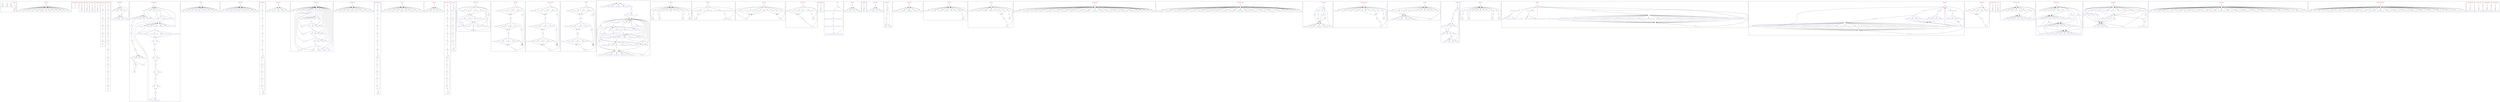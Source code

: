 // THE PARSED AUTOMATA in DOT FORMAT 
digraph Automata{
node[shape=box, fontsize=16, color=gray];


subgraph cluster79{

"79" [label="Crazy0", shape=box, fontcolor=red];
"79" -> "79.Init";
"79.Init" [label="Init", shape=circle, fontsize=4];
"20" [label="True()? Kamikaze()", shape=box, fontcolor=blue, fontsize=6];
"79.Init" -> "20";
"20" -> "79.Init";
"79.Unreachable" [label="Unreachable", shape=circle, fontsize=4];
"38" [label="MyDir(d)? Move(d)", shape=box, fontcolor=blue, fontsize=6];
"79.Unreachable" -> "38";
"38" -> "79.Unreachable";
"79.Useless" [label="Useless", shape=circle, fontsize=4];
"51" [label="MyDir(_)? Move()", shape=box, fontcolor=blue, fontsize=6];
"79.Useless" -> "51";
"51" -> "79.Useless";
"79.Dummy" [label="Dummy", shape=circle, fontsize=4];
"75" [label="Cell(F,e)? Hit(e,F)", shape=box, fontcolor=blue, fontsize=6];
"79.Dummy" -> "75";
"75" -> "79.Dummy";
}


subgraph cluster257{

"257" [label="Player0", shape=box, fontcolor=red];
"257" -> "257.Init";
"257.Init" [label="Init", shape=circle, fontsize=4];
"97" [label="Key(FU)? Move(N)", shape=box, fontcolor=blue, fontsize=6];
"257.Init" -> "97";
"97" -> "257.Init";
"112" [label="Key(FD)? Move(S)", shape=box, fontcolor=blue, fontsize=6];
"257.Init" -> "112";
"112" -> "257.Init";
"127" [label="Key(FL)? Move(O)", shape=box, fontcolor=blue, fontsize=6];
"257.Init" -> "127";
"127" -> "257.Init";
"142" [label="Key(FR)? Move(E)", shape=box, fontcolor=blue, fontsize=6];
"257.Init" -> "142";
"142" -> "257.Init";
"154" [label="Key(SPACE)? Hit()", shape=box, fontcolor=blue, fontsize=6];
"257.Init" -> "154";
"154" -> "257.Init";
"166" [label="Key(ENTER)? Jump()", shape=box, fontcolor=blue, fontsize=6];
"257.Init" -> "166";
"166" -> "257.Init";
"181" [label="Key(b)? Jump(B)", shape=box, fontcolor=blue, fontsize=6];
"257.Init" -> "181";
"181" -> "257.Init";
"196" [label="Key(f)? Turn(B)", shape=box, fontcolor=blue, fontsize=6];
"257.Init" -> "196";
"196" -> "257.Init";
"208" [label="Key(p)? Pop()", shape=box, fontcolor=blue, fontsize=6];
"257.Init" -> "208";
"208" -> "257.Init";
"220" [label="Key(w)? Wizz()", shape=box, fontcolor=blue, fontsize=6];
"257.Init" -> "220";
"220" -> "257.Init";
"232" [label="Key(g)? Get()", shape=box, fontcolor=blue, fontsize=6];
"257.Init" -> "232";
"232" -> "257.Init";
"244" [label="Key(t)? Throw()", shape=box, fontcolor=blue, fontsize=6];
"257.Init" -> "244";
"244" -> "257.Init";
"253" [label="True()? Power()", shape=box, fontcolor=blue, fontsize=6];
"257.Init" -> "253";
"253" -> "257.Init";
}


subgraph cluster264{

"264" [label="Philosopher0", shape=box, fontcolor=red];
"264" -> "264.Think";
"264.Think" [label="Think", shape=circle, fontsize=4];
}


subgraph cluster282{

"282" [label="Blocker0", shape=box, fontcolor=red];
"282" -> "282.Init";
"282.Init" [label="Init", shape=circle, fontsize=4];
"278" [label="!(True())? Power()", shape=box, fontcolor=blue, fontsize=6];
"282.Init" -> "278";
"278" -> "282.Init";
}


subgraph cluster298{

"298" [label="Mover0", shape=box, fontcolor=red];
"298" -> "298.Init";
"298.Init" [label="Init", shape=circle, fontsize=4];
"294" [label="True()? Move()", shape=box, fontcolor=blue, fontsize=6];
"298.Init" -> "294";
"294" -> "298.Init";
}


subgraph cluster314{

"314" [label="Popper0", shape=box, fontcolor=red];
"314" -> "314.Init";
"314.Init" [label="Init", shape=circle, fontsize=4];
"310" [label="True()? Pop()", shape=box, fontcolor=blue, fontsize=6];
"314.Init" -> "310";
"310" -> "314.Init";
}


subgraph cluster330{

"330" [label="Wizzer0", shape=box, fontcolor=red];
"330" -> "330.Init";
"330.Init" [label="Init", shape=circle, fontsize=4];
"326" [label="True()? Wizz()", shape=box, fontcolor=blue, fontsize=6];
"330.Init" -> "326";
"326" -> "330.Init";
}


subgraph cluster409{

"409" [label="Turner0", shape=box, fontcolor=red];
"409" -> "409.Turn_0";
"409.Turn_0" [label="Turn_0", shape=circle, fontsize=4];
"345" [label="True()? Turn(R)", shape=box, fontcolor=blue, fontsize=6];
"409.Turn_0" -> "345";
"345" -> "409.Turn_1";
"409.Turn_1" [label="Turn_1", shape=circle, fontsize=4];
"360" [label="True()? Turn(R)", shape=box, fontcolor=blue, fontsize=6];
"409.Turn_1" -> "360";
"360" -> "409.Turn_2";
"409.Turn_2" [label="Turn_2", shape=circle, fontsize=4];
"375" [label="True()? Turn(R)", shape=box, fontcolor=blue, fontsize=6];
"409.Turn_2" -> "375";
"375" -> "409.Turn_3";
"409.Turn_3" [label="Turn_3", shape=circle, fontsize=4];
"390" [label="True()? Turn(R)", shape=box, fontcolor=blue, fontsize=6];
"409.Turn_3" -> "390";
"390" -> "409.Turn_4";
"409.Turn_4" [label="Turn_4", shape=circle, fontsize=4];
"402" [label="True()? Kamikaze()", shape=box, fontcolor=blue, fontsize=6];
"409.Turn_4" -> "402";
"402" -> "409.";
"409." [label="", shape=circle, fontsize=4];
}


subgraph cluster548{

"548" [label="Master0", shape=box, fontcolor=red];
"548" -> "548.Think_0";
"548.Think_0" [label="Think_0", shape=circle, fontsize=4];
"421" [label="True()? Power()", shape=box, fontcolor=blue, fontsize=6];
"548.Think_0" -> "421";
"421" -> "548.Think_1";
"548.Think_1" [label="Think_1", shape=circle, fontsize=4];
"433" [label="True()? Power()", shape=box, fontcolor=blue, fontsize=6];
"548.Think_1" -> "433";
"433" -> "548.Think_2";
"548.Think_2" [label="Think_2", shape=circle, fontsize=4];
"445" [label="True()? Power()", shape=box, fontcolor=blue, fontsize=6];
"548.Think_2" -> "445";
"445" -> "548.Think_3";
"548.Think_3" [label="Think_3", shape=circle, fontsize=4];
"457" [label="True()? Power()", shape=box, fontcolor=blue, fontsize=6];
"548.Think_3" -> "457";
"457" -> "548.Think_4";
"548.Think_4" [label="Think_4", shape=circle, fontsize=4];
"469" [label="True()? Power()", shape=box, fontcolor=blue, fontsize=6];
"548.Think_4" -> "469";
"469" -> "548.Happy_0";
"548.Happy_0" [label="Happy_0", shape=circle, fontsize=4];
"481" [label="True()? Power()", shape=box, fontcolor=blue, fontsize=6];
"548.Happy_0" -> "481";
"481" -> "548.Happy_1";
"548.Happy_1" [label="Happy_1", shape=circle, fontsize=4];
"493" [label="True()? Power()", shape=box, fontcolor=blue, fontsize=6];
"548.Happy_1" -> "493";
"493" -> "548.Happy_2";
"548.Happy_2" [label="Happy_2", shape=circle, fontsize=4];
"505" [label="True()? Power()", shape=box, fontcolor=blue, fontsize=6];
"548.Happy_2" -> "505";
"505" -> "548.Happy_3";
"548.Happy_3" [label="Happy_3", shape=circle, fontsize=4];
"517" [label="True()? Power()", shape=box, fontcolor=blue, fontsize=6];
"548.Happy_3" -> "517";
"517" -> "548.Happy_4";
"548.Happy_4" [label="Happy_4", shape=circle, fontsize=4];
"529" [label="True()? Power()", shape=box, fontcolor=blue, fontsize=6];
"548.Happy_4" -> "529";
"529" -> "548.Happy_5";
"548.Happy_5" [label="Happy_5", shape=circle, fontsize=4];
"541" [label="True()? Kamikaze()", shape=box, fontcolor=blue, fontsize=6];
"548.Happy_5" -> "541";
"541" -> "548.X";
"548.X" [label="X", shape=circle, fontsize=4];
}


subgraph cluster684{

"684" [label="Explorer0", shape=box, fontcolor=red];
"684" -> "684.Explore_R";
"684.Explore_R" [label="Explore_R", shape=circle, fontsize=4];
"566" [label="Cell(F,V)? Move()", shape=box, fontcolor=blue, fontsize=6];
"684.Explore_R" -> "566";
"566" -> "684.Explore_R";
"584" [label="Cell(R,V)? Turn(R)", shape=box, fontcolor=blue, fontsize=6];
"684.Explore_R" -> "584";
"584" -> "684.Explore_R";
"602" [label="Cell(L,V)? Turn(L)", shape=box, fontcolor=blue, fontsize=6];
"684.Explore_R" -> "602";
"602" -> "684.Explore_R";
"614" [label="True()? Turn(B)", shape=box, fontcolor=blue, fontsize=6];
"684.Explore_R" -> "614";
"614" -> "684.Explore_L";
"684.Explore_L" [label="Explore_L", shape=circle, fontsize=4];
"632" [label="Cell(F,V)? Move()", shape=box, fontcolor=blue, fontsize=6];
"684.Explore_L" -> "632";
"632" -> "684.Explore_L";
"650" [label="Cell(L,V)? Turn(L)", shape=box, fontcolor=blue, fontsize=6];
"684.Explore_L" -> "650";
"650" -> "684.Explore_L";
"668" [label="Cell(R,V)? Turn(R)", shape=box, fontcolor=blue, fontsize=6];
"684.Explore_L" -> "668";
"668" -> "684.Explore_L";
"680" [label="True()? Turn(B)", shape=box, fontcolor=blue, fontsize=6];
"684.Explore_L" -> "680";
"680" -> "684.Explore_R";
}


subgraph cluster1641{

"1641" [label="SuperHero0", shape=box, fontcolor=red];
"1641" -> "1641.Explore";
"1641.Explore" [label="Explore", shape=circle, fontsize=4];
"702" [label="Cell(F,P)? Pick()", shape=box, fontcolor=blue, fontsize=6];
"1641.Explore" -> "702";
"702" -> "1641.Happy";
"720" [label="Cell(F,V)? Move(F)", shape=box, fontcolor=blue, fontsize=6];
"1641.Explore" -> "720";
"720" -> "1641.Run";
"735" [label="Cell(F,J)? Jump()", shape=box, fontcolor=blue, fontsize=6];
"1641.Explore" -> "735";
"735" -> "1641.Explore";
"747" [label="True()? Turn(L)", shape=box, fontcolor=blue, fontsize=6];
"1641.Explore" -> "747";
"747" -> "1641.Explore";
"1641.Run" [label="Run", shape=circle, fontsize=4];
"768" [label="Cell(F,V)? Move(F)", shape=box, fontcolor=blue, fontsize=6];
"1641.Run" -> "768";
"768" -> "1641.Explore";
"813" [label="(Cell(F,A) / (Cell(B,A) / (Cell(L,A) / Cell(R,A))))? Wizz()", shape=box, fontcolor=blue, fontsize=6];
"1641.Run" -> "813";
"813" -> "1641.Escape";
"822" [label="True()? Pop()", shape=box, fontcolor=blue, fontsize=6];
"1641.Run" -> "822";
"822" -> "1641.Explore";
"1641.Escape" [label="Escape", shape=circle, fontsize=4];
"853" [label="(Cell(F,A) & Cell(B,V))? Move(B)", shape=box, fontcolor=blue, fontsize=6];
"1641.Escape" -> "853";
"853" -> "1641.Escape";
"881" [label="(Cell(B,A) & Cell(F,V))? Move(F)", shape=box, fontcolor=blue, fontsize=6];
"1641.Escape" -> "881";
"881" -> "1641.Escape";
"909" [label="(Cell(R,A) & Cell(L,V))? Move(L)", shape=box, fontcolor=blue, fontsize=6];
"1641.Escape" -> "909";
"909" -> "1641.Escape";
"937" [label="(Cell(L,A) & Cell(R,V))? Move(R)", shape=box, fontcolor=blue, fontsize=6];
"1641.Escape" -> "937";
"937" -> "1641.Escape";
"964" [label="(Cell(F,A) & !(Cell(B,V)))? Hit()", shape=box, fontcolor=blue, fontsize=6];
"1641.Escape" -> "964";
"964" -> "1641.Fight";
"973" [label="True()? Power()", shape=box, fontcolor=blue, fontsize=6];
"1641.Escape" -> "973";
"973" -> "1641.Explore";
"1641.Fight" [label="Fight", shape=circle, fontsize=4];
"1023" [label="(Cell(F,A) & (Cell(L,A) & !((Cell(R,V) / Cell(B,V)))))? Hit()", shape=box, fontcolor=blue, fontsize=6];
"1641.Fight" -> "1023";
"1023" -> "1641.Angry";
"1070" [label="(Cell(F,A) & (Cell(R,A) & !((Cell(L,V) / Cell(B,V)))))? Hit()", shape=box, fontcolor=blue, fontsize=6];
"1641.Fight" -> "1070";
"1070" -> "1641.Angry";
"1117" [label="(Cell(F,A) & (Cell(B,A) & !((Cell(L,V) / Cell(R,V)))))? Hit()", shape=box, fontcolor=blue, fontsize=6];
"1641.Fight" -> "1117";
"1117" -> "1641.Angry";
"1167" [label="(Cell(L,A) & (Cell(R,A) & !((Cell(F,V) / Cell(B,V)))))? Turn(R)", shape=box, fontcolor=blue, fontsize=6];
"1641.Fight" -> "1167";
"1167" -> "1641.Angry";
"1176" [label="True()? Pop()", shape=box, fontcolor=blue, fontsize=6];
"1641.Fight" -> "1176";
"1176" -> "1641.Escape";
"1641.Angry" [label="Angry", shape=circle, fontsize=4];
"1188" [label="GotPower()? Hit()", shape=box, fontcolor=blue, fontsize=6];
"1641.Angry" -> "1188";
"1188" -> "1641.Angry_11";
"1199" [label="!(GotPower())? Protect()", shape=box, fontcolor=blue, fontsize=6];
"1641.Angry" -> "1199";
"1199" -> "1641.Angry_11";
"1641.Angry_11" [label="Angry_11", shape=circle, fontsize=4];
"1214" [label="True()? Turn(B)", shape=box, fontcolor=blue, fontsize=6];
"1641.Angry_11" -> "1214";
"1214" -> "1641.Angry_12";
"1641.Angry_12" [label="Angry_12", shape=circle, fontsize=4];
"1226" [label="GotPower()? Hit()", shape=box, fontcolor=blue, fontsize=6];
"1641.Angry_12" -> "1226";
"1226" -> "1641.Angry_13";
"1237" [label="!(GotPower())? Protect()", shape=box, fontcolor=blue, fontsize=6];
"1641.Angry_12" -> "1237";
"1237" -> "1641.Angry_13";
"1641.Angry_13" [label="Angry_13", shape=circle, fontsize=4];
"1252" [label="True()? Turn(R)", shape=box, fontcolor=blue, fontsize=6];
"1641.Angry_13" -> "1252";
"1252" -> "1641.Angry_14";
"1641.Angry_14" [label="Angry_14", shape=circle, fontsize=4];
"1264" [label="GotPower()? Hit()", shape=box, fontcolor=blue, fontsize=6];
"1641.Angry_14" -> "1264";
"1264" -> "1641.Angry_15";
"1275" [label="!(GotPower())? Protect()", shape=box, fontcolor=blue, fontsize=6];
"1641.Angry_14" -> "1275";
"1275" -> "1641.Angry_15";
"1641.Angry_15" [label="Angry_15", shape=circle, fontsize=4];
"1290" [label="True()? Turn(B)", shape=box, fontcolor=blue, fontsize=6];
"1641.Angry_15" -> "1290";
"1290" -> "1641.Angry_16";
"1641.Angry_16" [label="Angry_16", shape=circle, fontsize=4];
"1302" [label="GotPower()? Hit()", shape=box, fontcolor=blue, fontsize=6];
"1641.Angry_16" -> "1302";
"1302" -> "1641.Angry_17";
"1313" [label="!(GotPower())? Protect()", shape=box, fontcolor=blue, fontsize=6];
"1641.Angry_16" -> "1313";
"1313" -> "1641.Angry_17";
"1641.Angry_17" [label="Angry_17", shape=circle, fontsize=4];
"1328" [label="True()? Turn(R)", shape=box, fontcolor=blue, fontsize=6];
"1641.Angry_17" -> "1328";
"1328" -> "1641.Rest";
"1641.Rest" [label="Rest", shape=circle, fontsize=4];
"1376" [label="(Cell(F,V) & (Cell(B,V) & (Cell(L,V) & Cell(R,V))))? Power()", shape=box, fontcolor=blue, fontsize=6];
"1641.Rest" -> "1376";
"1376" -> "1641.Rest";
"1385" [label="True()? Power()", shape=box, fontcolor=blue, fontsize=6];
"1641.Rest" -> "1385";
"1385" -> "1641.Run";
"1641.Happy" [label="Happy", shape=circle, fontsize=4];
"1403" [label="Cell(F,P)? Pick()", shape=box, fontcolor=blue, fontsize=6];
"1641.Happy" -> "1403";
"1403" -> "1641.Happy";
"1421" [label="Cell(B,P)? Turn(B)", shape=box, fontcolor=blue, fontsize=6];
"1641.Happy" -> "1421";
"1421" -> "1641.Happy";
"1439" [label="Cell(L,P)? Turn(L)", shape=box, fontcolor=blue, fontsize=6];
"1641.Happy" -> "1439";
"1439" -> "1641.Happy";
"1457" [label="Cell(R,P)? Turn(R)", shape=box, fontcolor=blue, fontsize=6];
"1641.Happy" -> "1457";
"1457" -> "1641.Happy";
"1469" [label="True()? Turn(L)", shape=box, fontcolor=blue, fontsize=6];
"1641.Happy" -> "1469";
"1469" -> "1641.Explore";
"1641.Happy" [label="Happy", shape=circle, fontsize=4];
"1481" [label="True()? Store()", shape=box, fontcolor=blue, fontsize=6];
"1641.Happy" -> "1481";
"1481" -> "1641.Crazy";
"1641.Crazy" [label="Crazy", shape=circle, fontsize=4];
"1493" [label="True()? Get()", shape=box, fontcolor=blue, fontsize=6];
"1641.Crazy" -> "1493";
"1493" -> "1641.Crazy_1";
"1641.Crazy_1" [label="Crazy_1", shape=circle, fontsize=4];
"1505" [label="True()? Get()", shape=box, fontcolor=blue, fontsize=6];
"1641.Crazy_1" -> "1505";
"1505" -> "1641.Crazy_2";
"1641.Crazy_2" [label="Crazy_2", shape=circle, fontsize=4];
"1520" [label="True()? Turn(B)", shape=box, fontcolor=blue, fontsize=6];
"1641.Crazy_2" -> "1520";
"1520" -> "1641.Crazy_3";
"1641.Crazy_3" [label="Crazy_3", shape=circle, fontsize=4];
"1532" [label="True()? Throw()", shape=box, fontcolor=blue, fontsize=6];
"1641.Crazy_3" -> "1532";
"1532" -> "1641.Think";
"1641.Think" [label="Think", shape=circle, fontsize=4];
"1550" [label="Cell(F,J)? Jump()", shape=box, fontcolor=blue, fontsize=6];
"1641.Think" -> "1550";
"1550" -> "1641.Build";
"1568" [label="Cell(B,J)? Turn(B)", shape=box, fontcolor=blue, fontsize=6];
"1641.Think" -> "1568";
"1568" -> "1641.Think";
"1586" [label="Cell(L,J)? Turn(L)", shape=box, fontcolor=blue, fontsize=6];
"1641.Think" -> "1586";
"1586" -> "1641.Think";
"1604" [label="Cell(R,J)? Turn(R)", shape=box, fontcolor=blue, fontsize=6];
"1641.Think" -> "1604";
"1604" -> "1641.Think";
"1641.Build" [label="Build", shape=circle, fontsize=4];
"1616" [label="GotStuff()? Get()", shape=box, fontcolor=blue, fontsize=6];
"1641.Build" -> "1616";
"1616" -> "1641.Build_1";
"1625" [label="True()? Wizz()", shape=box, fontcolor=blue, fontsize=6];
"1641.Build" -> "1625";
"1625" -> "1641.Explore";
"1641.Build_1" [label="Build_1", shape=circle, fontsize=4];
"1637" [label="True()? Throw()", shape=box, fontcolor=blue, fontsize=6];
"1641.Build_1" -> "1637";
"1637" -> "1641.Build";
}


subgraph cluster1777{

"1777" [label="Virus1", shape=box, fontcolor=red];
"1777" -> "1777.Init";
"1777.Init" [label="Init", shape=circle, fontsize=4];
"1659" [label="Key(o)? Move(N)", shape=box, fontcolor=blue, fontsize=6];
"1777.Init" -> "1659";
"1659" -> "1777.Init";
"1674" [label="Key(m)? Move(E)", shape=box, fontcolor=blue, fontsize=6];
"1777.Init" -> "1674";
"1674" -> "1777.Init";
"1689" [label="Key(l)? Move(S)", shape=box, fontcolor=blue, fontsize=6];
"1777.Init" -> "1689";
"1689" -> "1777.Init";
"1704" [label="Key(k)? Move(O)", shape=box, fontcolor=blue, fontsize=6];
"1777.Init" -> "1704";
"1704" -> "1777.Init";
"1716" [label="Key(j)? Pick()", shape=box, fontcolor=blue, fontsize=6];
"1777.Init" -> "1716";
"1716" -> "1777.Init";
"1728" [label="Key(n)? Get()", shape=box, fontcolor=blue, fontsize=6];
"1777.Init" -> "1728";
"1728" -> "1777.Init";
"1740" [label="Key(p)? Pop()", shape=box, fontcolor=blue, fontsize=6];
"1777.Init" -> "1740";
"1740" -> "1777.Init";
"1752" [label="Key(i)? Wizz()", shape=box, fontcolor=blue, fontsize=6];
"1777.Init" -> "1752";
"1752" -> "1777.Init";
"1764" [label="Key(y)? Hit()", shape=box, fontcolor=blue, fontsize=6];
"1777.Init" -> "1764";
"1764" -> "1777.Init";
"1773" [label="True()? Jump()", shape=box, fontcolor=blue, fontsize=6];
"1777.Init" -> "1773";
"1773" -> "1777.Init";
}


subgraph cluster1913{

"1913" [label="Antivirus1", shape=box, fontcolor=red];
"1913" -> "1913.Init";
"1913.Init" [label="Init", shape=circle, fontsize=4];
"1795" [label="Key(z)? Move(N)", shape=box, fontcolor=blue, fontsize=6];
"1913.Init" -> "1795";
"1795" -> "1913.Init";
"1810" [label="Key(s)? Move(S)", shape=box, fontcolor=blue, fontsize=6];
"1913.Init" -> "1810";
"1810" -> "1913.Init";
"1825" [label="Key(q)? Move(O)", shape=box, fontcolor=blue, fontsize=6];
"1913.Init" -> "1825";
"1825" -> "1913.Init";
"1840" [label="Key(f)? Move(E)", shape=box, fontcolor=blue, fontsize=6];
"1913.Init" -> "1840";
"1840" -> "1913.Init";
"1852" [label="Key(g)? Pick()", shape=box, fontcolor=blue, fontsize=6];
"1913.Init" -> "1852";
"1852" -> "1913.Init";
"1864" [label="Key(v)? Get()", shape=box, fontcolor=blue, fontsize=6];
"1913.Init" -> "1864";
"1864" -> "1913.Init";
"1876" [label="Key(r)? Pop()", shape=box, fontcolor=blue, fontsize=6];
"1913.Init" -> "1876";
"1876" -> "1913.Init";
"1888" [label="Key(a)? Wizz()", shape=box, fontcolor=blue, fontsize=6];
"1913.Init" -> "1888";
"1888" -> "1913.Init";
"1900" [label="Key(c)? Hit()", shape=box, fontcolor=blue, fontsize=6];
"1913.Init" -> "1900";
"1900" -> "1913.Init";
"1909" [label="True()? Jump()", shape=box, fontcolor=blue, fontsize=6];
"1913.Init" -> "1909";
"1909" -> "1913.Init";
}


subgraph cluster2094{

"2094" [label="LaserPop1", shape=box, fontcolor=red];
"2094" -> "2094.Init";
"2094.Init" [label="Init", shape=circle, fontsize=4];
"1928" [label="True()? Move(L)", shape=box, fontcolor=blue, fontsize=6];
"2094.Init" -> "1928";
"1928" -> "2094.Left1";
"2094.Left1" [label="Left1", shape=circle, fontsize=4];
"1943" [label="True()? Move(F)", shape=box, fontcolor=blue, fontsize=6];
"2094.Left1" -> "1943";
"1943" -> "2094.Front1";
"2094.Front1" [label="Front1", shape=circle, fontsize=4];
"1958" [label="True()? Move(R)", shape=box, fontcolor=blue, fontsize=6];
"2094.Front1" -> "1958";
"1958" -> "2094.Right1";
"2094.Right1" [label="Right1", shape=circle, fontsize=4];
"1973" [label="True()? Move(R)", shape=box, fontcolor=blue, fontsize=6];
"2094.Right1" -> "1973";
"1973" -> "2094.Right2";
"2094.Right2" [label="Right2", shape=circle, fontsize=4];
"1988" [label="True()? Move(F)", shape=box, fontcolor=blue, fontsize=6];
"2094.Right2" -> "1988";
"1988" -> "2094.Front2";
"2094.Front2" [label="Front2", shape=circle, fontsize=4];
"2003" [label="True()? Move(L)", shape=box, fontcolor=blue, fontsize=6];
"2094.Front2" -> "2003";
"2003" -> "2094.Init2";
"2094.Init2" [label="Init2", shape=circle, fontsize=4];
"2018" [label="True()? Move(L)", shape=box, fontcolor=blue, fontsize=6];
"2094.Init2" -> "2018";
"2018" -> "2094.Left12";
"2094.Left12" [label="Left12", shape=circle, fontsize=4];
"2033" [label="True()? Move(F)", shape=box, fontcolor=blue, fontsize=6];
"2094.Left12" -> "2033";
"2033" -> "2094.Front12";
"2094.Front12" [label="Front12", shape=circle, fontsize=4];
"2048" [label="True()? Move(R)", shape=box, fontcolor=blue, fontsize=6];
"2094.Front12" -> "2048";
"2048" -> "2094.Right12";
"2094.Right12" [label="Right12", shape=circle, fontsize=4];
"2063" [label="True()? Move(R)", shape=box, fontcolor=blue, fontsize=6];
"2094.Right12" -> "2063";
"2063" -> "2094.Right22";
"2094.Right22" [label="Right22", shape=circle, fontsize=4];
"2078" [label="True()? Move(F)", shape=box, fontcolor=blue, fontsize=6];
"2094.Right22" -> "2078";
"2078" -> "2094.Front22";
"2094.Front22" [label="Front22", shape=circle, fontsize=4];
"2090" [label="True()? Pop()", shape=box, fontcolor=blue, fontsize=6];
"2094.Front22" -> "2090";
"2090" -> "2094.Init2";
}


subgraph cluster2182{

"2182" [label="Bloqueur1", shape=box, fontcolor=red];
"2182" -> "2182.Init";
"2182.Init" [label="Init", shape=circle, fontsize=4];
"2115" [label="Closest(A,N)? Move(N)", shape=box, fontcolor=blue, fontsize=6];
"2182.Init" -> "2115";
"2115" -> "2182.Init";
"2133" [label="Closest(A,S)? Move(S)", shape=box, fontcolor=blue, fontsize=6];
"2182.Init" -> "2133";
"2133" -> "2182.Init";
"2151" [label="Closest(A,E)? Move(E)", shape=box, fontcolor=blue, fontsize=6];
"2182.Init" -> "2151";
"2151" -> "2182.Init";
"2169" [label="Closest(A,O)? Move(O)", shape=box, fontcolor=blue, fontsize=6];
"2182.Init" -> "2169";
"2169" -> "2182.Init";
"2178" [label="True()? Jump()", shape=box, fontcolor=blue, fontsize=6];
"2182.Init" -> "2178";
"2178" -> "2182.Init";
}


subgraph cluster2708{

"2708" [label="Recolteur1", shape=box, fontcolor=red];
"2708" -> "2708.Init";
"2708.Init" [label="Init", shape=circle, fontsize=4];
"2203" [label="Cell(F,P)? Move(F)", shape=box, fontcolor=blue, fontsize=6];
"2708.Init" -> "2203";
"2203" -> "2708.Init";
"2221" [label="Cell(L,D)? Move(L)", shape=box, fontcolor=blue, fontsize=6];
"2708.Init" -> "2221";
"2221" -> "2708.Init";
"2239" [label="Cell(R,D)? Move(R)", shape=box, fontcolor=blue, fontsize=6];
"2708.Init" -> "2239";
"2239" -> "2708.Init";
"2257" [label="Cell(B,D)? Move(B)", shape=box, fontcolor=blue, fontsize=6];
"2708.Init" -> "2257";
"2257" -> "2708.Init";
"2269" [label="True()? Move(L)", shape=box, fontcolor=blue, fontsize=6];
"2708.Init" -> "2269";
"2269" -> "2708.Left1";
"2708.Left1" [label="Left1", shape=circle, fontsize=4];
"2290" [label="Cell(F,P)? Move(F)", shape=box, fontcolor=blue, fontsize=6];
"2708.Left1" -> "2290";
"2290" -> "2708.Init";
"2308" [label="Cell(L,D)? Move(L)", shape=box, fontcolor=blue, fontsize=6];
"2708.Left1" -> "2308";
"2308" -> "2708.Init";
"2326" [label="Cell(R,D)? Move(R)", shape=box, fontcolor=blue, fontsize=6];
"2708.Left1" -> "2326";
"2326" -> "2708.Init";
"2344" [label="Cell(B,D)? Move(B)", shape=box, fontcolor=blue, fontsize=6];
"2708.Left1" -> "2344";
"2344" -> "2708.Init";
"2356" [label="True()? Move(F)", shape=box, fontcolor=blue, fontsize=6];
"2708.Left1" -> "2356";
"2356" -> "2708.Front1";
"2708.Front1" [label="Front1", shape=circle, fontsize=4];
"2377" [label="Cell(F,P)? Move(F)", shape=box, fontcolor=blue, fontsize=6];
"2708.Front1" -> "2377";
"2377" -> "2708.Init";
"2395" [label="Cell(L,D)? Move(L)", shape=box, fontcolor=blue, fontsize=6];
"2708.Front1" -> "2395";
"2395" -> "2708.Init";
"2413" [label="Cell(R,D)? Move(R)", shape=box, fontcolor=blue, fontsize=6];
"2708.Front1" -> "2413";
"2413" -> "2708.Init";
"2431" [label="Cell(B,D)? Move(B)", shape=box, fontcolor=blue, fontsize=6];
"2708.Front1" -> "2431";
"2431" -> "2708.Init";
"2443" [label="True()? Move(R)", shape=box, fontcolor=blue, fontsize=6];
"2708.Front1" -> "2443";
"2443" -> "2708.Right1";
"2708.Right1" [label="Right1", shape=circle, fontsize=4];
"2464" [label="Cell(F,P)? Move(F)", shape=box, fontcolor=blue, fontsize=6];
"2708.Right1" -> "2464";
"2464" -> "2708.Init";
"2482" [label="Cell(L,D)? Move(L)", shape=box, fontcolor=blue, fontsize=6];
"2708.Right1" -> "2482";
"2482" -> "2708.Init";
"2500" [label="Cell(R,D)? Move(R)", shape=box, fontcolor=blue, fontsize=6];
"2708.Right1" -> "2500";
"2500" -> "2708.Init";
"2518" [label="Cell(B,D)? Move(B)", shape=box, fontcolor=blue, fontsize=6];
"2708.Right1" -> "2518";
"2518" -> "2708.Init";
"2530" [label="True()? Move(R)", shape=box, fontcolor=blue, fontsize=6];
"2708.Right1" -> "2530";
"2530" -> "2708.Right2";
"2708.Right2" [label="Right2", shape=circle, fontsize=4];
"2551" [label="Cell(F,P)? Move(F)", shape=box, fontcolor=blue, fontsize=6];
"2708.Right2" -> "2551";
"2551" -> "2708.Init";
"2569" [label="Cell(L,D)? Move(L)", shape=box, fontcolor=blue, fontsize=6];
"2708.Right2" -> "2569";
"2569" -> "2708.Init";
"2587" [label="Cell(R,D)? Move(R)", shape=box, fontcolor=blue, fontsize=6];
"2708.Right2" -> "2587";
"2587" -> "2708.Init";
"2605" [label="Cell(B,D)? Move(B)", shape=box, fontcolor=blue, fontsize=6];
"2708.Right2" -> "2605";
"2605" -> "2708.Init";
"2617" [label="True()? Move(F)", shape=box, fontcolor=blue, fontsize=6];
"2708.Right2" -> "2617";
"2617" -> "2708.Front2";
"2708.Front2" [label="Front2", shape=circle, fontsize=4];
"2638" [label="Cell(F,P)? Move(F)", shape=box, fontcolor=blue, fontsize=6];
"2708.Front2" -> "2638";
"2638" -> "2708.Init";
"2656" [label="Cell(L,D)? Move(L)", shape=box, fontcolor=blue, fontsize=6];
"2708.Front2" -> "2656";
"2656" -> "2708.Init";
"2674" [label="Cell(R,D)? Move(R)", shape=box, fontcolor=blue, fontsize=6];
"2708.Front2" -> "2674";
"2674" -> "2708.Init";
"2692" [label="Cell(B,D)? Move(B)", shape=box, fontcolor=blue, fontsize=6];
"2708.Front2" -> "2692";
"2692" -> "2708.Init";
"2704" [label="True()? Move(L)", shape=box, fontcolor=blue, fontsize=6];
"2708.Front2" -> "2704";
"2704" -> "2708.Init";
}


subgraph cluster2856{

"2856" [label="KamikazAut1", shape=box, fontcolor=red];
"2856" -> "2856.Init";
"2856.Init" [label="Init", shape=circle, fontsize=4];
"2726" [label="Cell(F,A)? Pop()", shape=box, fontcolor=blue, fontsize=6];
"2856.Init" -> "2726";
"2726" -> "2856.Init";
"2741" [label="Cell(L,A)? Pop()", shape=box, fontcolor=blue, fontsize=6];
"2856.Init" -> "2741";
"2741" -> "2856.Init";
"2756" [label="Cell(R,A)? Pop()", shape=box, fontcolor=blue, fontsize=6];
"2856.Init" -> "2756";
"2756" -> "2856.Init";
"2771" [label="Cell(B,A)? Pop()", shape=box, fontcolor=blue, fontsize=6];
"2856.Init" -> "2771";
"2771" -> "2856.Init";
"2789" [label="Closest(A,N)? Move(N)", shape=box, fontcolor=blue, fontsize=6];
"2856.Init" -> "2789";
"2789" -> "2856.Init";
"2807" [label="Closest(A,S)? Move(S)", shape=box, fontcolor=blue, fontsize=6];
"2856.Init" -> "2807";
"2807" -> "2856.Init";
"2825" [label="Closest(A,E)? Move(E)", shape=box, fontcolor=blue, fontsize=6];
"2856.Init" -> "2825";
"2825" -> "2856.Init";
"2843" [label="Closest(A,O)? Move(O)", shape=box, fontcolor=blue, fontsize=6];
"2856.Init" -> "2843";
"2843" -> "2856.Init";
"2852" [label="True()? Jump()", shape=box, fontcolor=blue, fontsize=6];
"2856.Init" -> "2852";
"2852" -> "2856.Init";
}


subgraph cluster3037{

"3037" [label="PortalMan1", shape=box, fontcolor=red];
"3037" -> "3037.Init";
"3037.Init" [label="Init", shape=circle, fontsize=4];
"2871" [label="True()? Move(L)", shape=box, fontcolor=blue, fontsize=6];
"3037.Init" -> "2871";
"2871" -> "3037.Left1";
"3037.Left1" [label="Left1", shape=circle, fontsize=4];
"2886" [label="True()? Move(F)", shape=box, fontcolor=blue, fontsize=6];
"3037.Left1" -> "2886";
"2886" -> "3037.Front1";
"3037.Front1" [label="Front1", shape=circle, fontsize=4];
"2901" [label="True()? Move(R)", shape=box, fontcolor=blue, fontsize=6];
"3037.Front1" -> "2901";
"2901" -> "3037.Right1";
"3037.Right1" [label="Right1", shape=circle, fontsize=4];
"2916" [label="True()? Move(R)", shape=box, fontcolor=blue, fontsize=6];
"3037.Right1" -> "2916";
"2916" -> "3037.Right2";
"3037.Right2" [label="Right2", shape=circle, fontsize=4];
"2931" [label="True()? Move(F)", shape=box, fontcolor=blue, fontsize=6];
"3037.Right2" -> "2931";
"2931" -> "3037.Front2";
"3037.Front2" [label="Front2", shape=circle, fontsize=4];
"2946" [label="True()? Move(L)", shape=box, fontcolor=blue, fontsize=6];
"3037.Front2" -> "2946";
"2946" -> "3037.Init2";
"3037.Init2" [label="Init2", shape=circle, fontsize=4];
"2961" [label="True()? Move(L)", shape=box, fontcolor=blue, fontsize=6];
"3037.Init2" -> "2961";
"2961" -> "3037.Left12";
"3037.Left12" [label="Left12", shape=circle, fontsize=4];
"2976" [label="True()? Move(F)", shape=box, fontcolor=blue, fontsize=6];
"3037.Left12" -> "2976";
"2976" -> "3037.Front12";
"3037.Front12" [label="Front12", shape=circle, fontsize=4];
"2991" [label="True()? Move(R)", shape=box, fontcolor=blue, fontsize=6];
"3037.Front12" -> "2991";
"2991" -> "3037.Right12";
"3037.Right12" [label="Right12", shape=circle, fontsize=4];
"3006" [label="True()? Move(R)", shape=box, fontcolor=blue, fontsize=6];
"3037.Right12" -> "3006";
"3006" -> "3037.Right22";
"3037.Right22" [label="Right22", shape=circle, fontsize=4];
"3021" [label="True()? Move(F)", shape=box, fontcolor=blue, fontsize=6];
"3037.Right22" -> "3021";
"3021" -> "3037.Front22";
"3037.Front22" [label="Front22", shape=circle, fontsize=4];
"3033" [label="True()? Wizz()", shape=box, fontcolor=blue, fontsize=6];
"3037.Front22" -> "3033";
"3033" -> "3037.Init2";
}


subgraph cluster3197{

"3197" [label="Tank1", shape=box, fontcolor=red];
"3197" -> "3197.Init";
"3197.Init" [label="Init", shape=circle, fontsize=4];
"3058" [label="Cell(N,D)? Move(N)", shape=box, fontcolor=blue, fontsize=6];
"3197.Init" -> "3058";
"3058" -> "3197.Init";
"3076" [label="Cell(E,D)? Move(E)", shape=box, fontcolor=blue, fontsize=6];
"3197.Init" -> "3076";
"3076" -> "3197.Init";
"3094" [label="Cell(O,D)? Move(O)", shape=box, fontcolor=blue, fontsize=6];
"3197.Init" -> "3094";
"3094" -> "3197.Init";
"3112" [label="Cell(S,D)? Move(S)", shape=box, fontcolor=blue, fontsize=6];
"3197.Init" -> "3112";
"3112" -> "3197.Init";
"3130" [label="Closest(D,N)? Move(N)", shape=box, fontcolor=blue, fontsize=6];
"3197.Init" -> "3130";
"3130" -> "3197.Init";
"3148" [label="Closest(D,S)? Move(S)", shape=box, fontcolor=blue, fontsize=6];
"3197.Init" -> "3148";
"3148" -> "3197.Init";
"3166" [label="Closest(D,E)? Move(E)", shape=box, fontcolor=blue, fontsize=6];
"3197.Init" -> "3166";
"3166" -> "3197.Init";
"3184" [label="Closest(D,O)? Move(O)", shape=box, fontcolor=blue, fontsize=6];
"3197.Init" -> "3184";
"3184" -> "3197.Init";
"3193" [label="True()? Jump()", shape=box, fontcolor=blue, fontsize=6];
"3197.Init" -> "3193";
"3193" -> "3197.Init";
}


subgraph cluster3273{

"3273" [label="Tourelle1", shape=box, fontcolor=red];
"3273" -> "3273.Init";
"3273.Init" [label="Init", shape=circle, fontsize=4];
"3215" [label="Cell(F,A)? Hit()", shape=box, fontcolor=blue, fontsize=6];
"3273.Init" -> "3215";
"3215" -> "3273.Init";
"3230" [label="Cell(L,A)? Hit()", shape=box, fontcolor=blue, fontsize=6];
"3273.Init" -> "3230";
"3230" -> "3273.Init";
"3245" [label="Cell(R,A)? Hit()", shape=box, fontcolor=blue, fontsize=6];
"3273.Init" -> "3245";
"3245" -> "3273.Init";
"3260" [label="Cell(B,A)? Hit()", shape=box, fontcolor=blue, fontsize=6];
"3273.Init" -> "3260";
"3260" -> "3273.Init";
"3269" [label="True()? Jump()", shape=box, fontcolor=blue, fontsize=6];
"3273.Init" -> "3269";
"3269" -> "3273.Init";
}


subgraph cluster3454{

"3454" [label="LaserWizz1", shape=box, fontcolor=red];
"3454" -> "3454.Init";
"3454.Init" [label="Init", shape=circle, fontsize=4];
"3288" [label="True()? Move(L)", shape=box, fontcolor=blue, fontsize=6];
"3454.Init" -> "3288";
"3288" -> "3454.Left1";
"3454.Left1" [label="Left1", shape=circle, fontsize=4];
"3303" [label="True()? Move(F)", shape=box, fontcolor=blue, fontsize=6];
"3454.Left1" -> "3303";
"3303" -> "3454.Front1";
"3454.Front1" [label="Front1", shape=circle, fontsize=4];
"3318" [label="True()? Move(R)", shape=box, fontcolor=blue, fontsize=6];
"3454.Front1" -> "3318";
"3318" -> "3454.Right1";
"3454.Right1" [label="Right1", shape=circle, fontsize=4];
"3333" [label="True()? Move(R)", shape=box, fontcolor=blue, fontsize=6];
"3454.Right1" -> "3333";
"3333" -> "3454.Right2";
"3454.Right2" [label="Right2", shape=circle, fontsize=4];
"3348" [label="True()? Move(F)", shape=box, fontcolor=blue, fontsize=6];
"3454.Right2" -> "3348";
"3348" -> "3454.Front2";
"3454.Front2" [label="Front2", shape=circle, fontsize=4];
"3363" [label="True()? Move(L)", shape=box, fontcolor=blue, fontsize=6];
"3454.Front2" -> "3363";
"3363" -> "3454.Init2";
"3454.Init2" [label="Init2", shape=circle, fontsize=4];
"3378" [label="True()? Move(L)", shape=box, fontcolor=blue, fontsize=6];
"3454.Init2" -> "3378";
"3378" -> "3454.Left12";
"3454.Left12" [label="Left12", shape=circle, fontsize=4];
"3393" [label="True()? Move(F)", shape=box, fontcolor=blue, fontsize=6];
"3454.Left12" -> "3393";
"3393" -> "3454.Front12";
"3454.Front12" [label="Front12", shape=circle, fontsize=4];
"3408" [label="True()? Move(R)", shape=box, fontcolor=blue, fontsize=6];
"3454.Front12" -> "3408";
"3408" -> "3454.Right12";
"3454.Right12" [label="Right12", shape=circle, fontsize=4];
"3423" [label="True()? Move(R)", shape=box, fontcolor=blue, fontsize=6];
"3454.Right12" -> "3423";
"3423" -> "3454.Right22";
"3454.Right22" [label="Right22", shape=circle, fontsize=4];
"3438" [label="True()? Move(F)", shape=box, fontcolor=blue, fontsize=6];
"3454.Right22" -> "3438";
"3438" -> "3454.Front22";
"3454.Front22" [label="Front22", shape=circle, fontsize=4];
"3450" [label="True()? Wizz()", shape=box, fontcolor=blue, fontsize=6];
"3454.Front22" -> "3450";
"3450" -> "3454.Init2";
}


subgraph cluster3548{

"3548" [label="Laser1", shape=box, fontcolor=red];
"3548" -> "3548.Init";
"3548.Init" [label="Init", shape=circle, fontsize=4];
"3469" [label="True()? Move(L)", shape=box, fontcolor=blue, fontsize=6];
"3548.Init" -> "3469";
"3469" -> "3548.Left1";
"3548.Left1" [label="Left1", shape=circle, fontsize=4];
"3484" [label="True()? Move(F)", shape=box, fontcolor=blue, fontsize=6];
"3548.Left1" -> "3484";
"3484" -> "3548.Front1";
"3548.Front1" [label="Front1", shape=circle, fontsize=4];
"3499" [label="True()? Move(R)", shape=box, fontcolor=blue, fontsize=6];
"3548.Front1" -> "3499";
"3499" -> "3548.Right1";
"3548.Right1" [label="Right1", shape=circle, fontsize=4];
"3514" [label="True()? Move(R)", shape=box, fontcolor=blue, fontsize=6];
"3548.Right1" -> "3514";
"3514" -> "3548.Right2";
"3548.Right2" [label="Right2", shape=circle, fontsize=4];
"3529" [label="True()? Move(F)", shape=box, fontcolor=blue, fontsize=6];
"3548.Right2" -> "3529";
"3529" -> "3548.Front2";
"3548.Front2" [label="Front2", shape=circle, fontsize=4];
"3544" [label="True()? Move(L)", shape=box, fontcolor=blue, fontsize=6];
"3548.Front2" -> "3544";
"3544" -> "3548.Init";
}


subgraph cluster3852{

"3852" [label="Exploseur3", shape=box, fontcolor=red];
"3852" -> "3852.DEPL1";
"3852.DEPL1" [label="DEPL1", shape=circle, fontsize=4];
"3573" [label="(Cell(L,V) & GotPower())? Move(L)", shape=box, fontcolor=blue, fontsize=6];
"3852.DEPL1" -> "3573";
"3573" -> "3852.DEPL2";
"3595" [label="(Cell(R,V) & GotPower())? Move(R)", shape=box, fontcolor=blue, fontsize=6];
"3852.DEPL1" -> "3595";
"3595" -> "3852.DEPL2";
"3617" [label="(Cell(F,V) & GotPower())? Move(F)", shape=box, fontcolor=blue, fontsize=6];
"3852.DEPL1" -> "3617";
"3617" -> "3852.DEPL2";
"3639" [label="(Cell(B,V) & GotPower())? Move(B)", shape=box, fontcolor=blue, fontsize=6];
"3852.DEPL1" -> "3639";
"3639" -> "3852.DEPL2";
"3648" [label="True()? Kamikaze()", shape=box, fontcolor=blue, fontsize=6];
"3852.DEPL1" -> "3648";
"3648" -> "3852.";
"3852.DEPL2" [label="DEPL2", shape=circle, fontsize=4];
"3673" [label="(Cell(F,V) & GotPower())? Move(F)", shape=box, fontcolor=blue, fontsize=6];
"3852.DEPL2" -> "3673";
"3673" -> "3852.DEPL3";
"3695" [label="(Cell(R,V) & GotPower())? Move(R)", shape=box, fontcolor=blue, fontsize=6];
"3852.DEPL2" -> "3695";
"3695" -> "3852.DEPL3";
"3717" [label="(Cell(L,V) & GotPower())? Move(L)", shape=box, fontcolor=blue, fontsize=6];
"3852.DEPL2" -> "3717";
"3717" -> "3852.DEPL3";
"3739" [label="(Cell(B,V) & GotPower())? Move(B)", shape=box, fontcolor=blue, fontsize=6];
"3852.DEPL2" -> "3739";
"3739" -> "3852.DEPL3";
"3748" [label="True()? Kamikaze()", shape=box, fontcolor=blue, fontsize=6];
"3852.DEPL2" -> "3748";
"3748" -> "3852.";
"3852.DEPL3" [label="DEPL3", shape=circle, fontsize=4];
"3773" [label="(Cell(R,V) & GotPower())? Move(R)", shape=box, fontcolor=blue, fontsize=6];
"3852.DEPL3" -> "3773";
"3773" -> "3852.DEPL1";
"3795" [label="(Cell(F,V) & GotPower())? Move(F)", shape=box, fontcolor=blue, fontsize=6];
"3852.DEPL3" -> "3795";
"3795" -> "3852.DEPL1";
"3817" [label="(Cell(L,V) & GotPower())? Move(L)", shape=box, fontcolor=blue, fontsize=6];
"3852.DEPL3" -> "3817";
"3817" -> "3852.DEPL1";
"3839" [label="(Cell(B,V) & GotPower())? Move(B)", shape=box, fontcolor=blue, fontsize=6];
"3852.DEPL3" -> "3839";
"3839" -> "3852.DEPL1";
"3848" [label="True()? Kamikaze()", shape=box, fontcolor=blue, fontsize=6];
"3852.DEPL3" -> "3848";
"3848" -> "3852.";
}


subgraph cluster4192{

"4192" [label="Peintre3", shape=box, fontcolor=red];
"4192" -> "4192.DEPL1";
"4192.DEPL1" [label="DEPL1", shape=circle, fontsize=4];
"3877" [label="(Cell(L,V) & GotPower())? Move(L)", shape=box, fontcolor=blue, fontsize=6];
"4192.DEPL1" -> "3877";
"3877" -> "4192.PEINT1";
"3899" [label="(Cell(R,V) & GotPower())? Move(R)", shape=box, fontcolor=blue, fontsize=6];
"4192.DEPL1" -> "3899";
"3899" -> "4192.PEINT1";
"3921" [label="(Cell(F,V) & GotPower())? Move(F)", shape=box, fontcolor=blue, fontsize=6];
"4192.DEPL1" -> "3921";
"3921" -> "4192.PEINT1";
"3943" [label="(Cell(B,V) & GotPower())? Move(B)", shape=box, fontcolor=blue, fontsize=6];
"4192.DEPL1" -> "3943";
"3943" -> "4192.PEINT1";
"3952" [label="True()? Pop()", shape=box, fontcolor=blue, fontsize=6];
"4192.DEPL1" -> "3952";
"3952" -> "4192.";
"4192.PEINT1" [label="PEINT1", shape=circle, fontsize=4];
"3964" [label="True()? Pop()", shape=box, fontcolor=blue, fontsize=6];
"4192.PEINT1" -> "3964";
"3964" -> "4192.DEPL2";
"4192.DEPL2" [label="DEPL2", shape=circle, fontsize=4];
"3989" [label="(Cell(F,V) & GotPower())? Move(F)", shape=box, fontcolor=blue, fontsize=6];
"4192.DEPL2" -> "3989";
"3989" -> "4192.PEINT2";
"4011" [label="(Cell(R,V) & GotPower())? Move(R)", shape=box, fontcolor=blue, fontsize=6];
"4192.DEPL2" -> "4011";
"4011" -> "4192.PEINT2";
"4033" [label="(Cell(L,V) & GotPower())? Move(L)", shape=box, fontcolor=blue, fontsize=6];
"4192.DEPL2" -> "4033";
"4033" -> "4192.PEINT2";
"4055" [label="(Cell(B,V) & GotPower())? Move(B)", shape=box, fontcolor=blue, fontsize=6];
"4192.DEPL2" -> "4055";
"4055" -> "4192.PEINT2";
"4064" [label="True()? Pop()", shape=box, fontcolor=blue, fontsize=6];
"4192.DEPL2" -> "4064";
"4064" -> "4192.";
"4192.PEINT2" [label="PEINT2", shape=circle, fontsize=4];
"4076" [label="True()? Pop()", shape=box, fontcolor=blue, fontsize=6];
"4192.PEINT2" -> "4076";
"4076" -> "4192.DEPL3";
"4192.DEPL3" [label="DEPL3", shape=circle, fontsize=4];
"4101" [label="(Cell(R,V) & GotPower())? Move(R)", shape=box, fontcolor=blue, fontsize=6];
"4192.DEPL3" -> "4101";
"4101" -> "4192.PEINT3";
"4123" [label="(Cell(F,V) & GotPower())? Move(F)", shape=box, fontcolor=blue, fontsize=6];
"4192.DEPL3" -> "4123";
"4123" -> "4192.PEINT3";
"4145" [label="(Cell(L,V) & GotPower())? Move(L)", shape=box, fontcolor=blue, fontsize=6];
"4192.DEPL3" -> "4145";
"4145" -> "4192.PEINT3";
"4167" [label="(Cell(B,V) & GotPower())? Move(B)", shape=box, fontcolor=blue, fontsize=6];
"4192.DEPL3" -> "4167";
"4167" -> "4192.PEINT3";
"4176" [label="True()? Pop()", shape=box, fontcolor=blue, fontsize=6];
"4192.DEPL3" -> "4176";
"4176" -> "4192.";
"4192.PEINT3" [label="PEINT3", shape=circle, fontsize=4];
"4188" [label="True()? Pop()", shape=box, fontcolor=blue, fontsize=6];
"4192.PEINT3" -> "4188";
"4188" -> "4192.DEPL1";
}


subgraph cluster4532{

"4532" [label="Constructeur3", shape=box, fontcolor=red];
"4532" -> "4532.DEPL1";
"4532.DEPL1" [label="DEPL1", shape=circle, fontsize=4];
"4217" [label="(Cell(L,V) & GotPower())? Move(L)", shape=box, fontcolor=blue, fontsize=6];
"4532.DEPL1" -> "4217";
"4217" -> "4532.MUR1";
"4239" [label="(Cell(R,V) & GotPower())? Move(R)", shape=box, fontcolor=blue, fontsize=6];
"4532.DEPL1" -> "4239";
"4239" -> "4532.MUR1";
"4261" [label="(Cell(F,V) & GotPower())? Move(F)", shape=box, fontcolor=blue, fontsize=6];
"4532.DEPL1" -> "4261";
"4261" -> "4532.MUR1";
"4283" [label="(Cell(B,V) & GotPower())? Move(B)", shape=box, fontcolor=blue, fontsize=6];
"4532.DEPL1" -> "4283";
"4283" -> "4532.MUR1";
"4292" [label="True()? Wizz()", shape=box, fontcolor=blue, fontsize=6];
"4532.DEPL1" -> "4292";
"4292" -> "4532.";
"4532.MUR1" [label="MUR1", shape=circle, fontsize=4];
"4304" [label="True()? Wizz()", shape=box, fontcolor=blue, fontsize=6];
"4532.MUR1" -> "4304";
"4304" -> "4532.DEPL2";
"4532.DEPL2" [label="DEPL2", shape=circle, fontsize=4];
"4329" [label="(Cell(F,V) & GotPower())? Move(F)", shape=box, fontcolor=blue, fontsize=6];
"4532.DEPL2" -> "4329";
"4329" -> "4532.MUR2";
"4351" [label="(Cell(R,V) & GotPower())? Move(R)", shape=box, fontcolor=blue, fontsize=6];
"4532.DEPL2" -> "4351";
"4351" -> "4532.MUR2";
"4373" [label="(Cell(L,V) & GotPower())? Move(L)", shape=box, fontcolor=blue, fontsize=6];
"4532.DEPL2" -> "4373";
"4373" -> "4532.MUR2";
"4395" [label="(Cell(B,V) & GotPower())? Move(B)", shape=box, fontcolor=blue, fontsize=6];
"4532.DEPL2" -> "4395";
"4395" -> "4532.MUR2";
"4404" [label="True()? Wizz()", shape=box, fontcolor=blue, fontsize=6];
"4532.DEPL2" -> "4404";
"4404" -> "4532.";
"4532.MUR2" [label="MUR2", shape=circle, fontsize=4];
"4416" [label="True()? Wizz()", shape=box, fontcolor=blue, fontsize=6];
"4532.MUR2" -> "4416";
"4416" -> "4532.DEPL3";
"4532.DEPL3" [label="DEPL3", shape=circle, fontsize=4];
"4441" [label="(Cell(R,V) & GotPower())? Move(R)", shape=box, fontcolor=blue, fontsize=6];
"4532.DEPL3" -> "4441";
"4441" -> "4532.MUR3";
"4463" [label="(Cell(F,V) & GotPower())? Move(F)", shape=box, fontcolor=blue, fontsize=6];
"4532.DEPL3" -> "4463";
"4463" -> "4532.MUR3";
"4485" [label="(Cell(L,V) & GotPower())? Move(L)", shape=box, fontcolor=blue, fontsize=6];
"4532.DEPL3" -> "4485";
"4485" -> "4532.MUR3";
"4507" [label="(Cell(B,V) & GotPower())? Move(B)", shape=box, fontcolor=blue, fontsize=6];
"4532.DEPL3" -> "4507";
"4507" -> "4532.MUR3";
"4516" [label="True()? Wizz()", shape=box, fontcolor=blue, fontsize=6];
"4532.DEPL3" -> "4516";
"4516" -> "4532.";
"4532.MUR3" [label="MUR3", shape=circle, fontsize=4];
"4528" [label="True()? Wizz()", shape=box, fontcolor=blue, fontsize=6];
"4532.MUR3" -> "4528";
"4528" -> "4532.DEPL1";
}


subgraph cluster4896{

"4896" [label="Filou3", shape=box, fontcolor=red];
"4896" -> "4896.DEPL1";
"4896.DEPL1" [label="DEPL1", shape=circle, fontsize=4];
"4557" [label="(Cell(L,V) & GotPower())? Move(L)", shape=box, fontcolor=blue, fontsize=6];
"4896.DEPL1" -> "4557";
"4557" -> "4896.FILOUTERIE1";
"4579" [label="(Cell(R,V) & GotPower())? Move(R)", shape=box, fontcolor=blue, fontsize=6];
"4896.DEPL1" -> "4579";
"4579" -> "4896.FILOUTERIE1";
"4601" [label="(Cell(F,V) & GotPower())? Move(F)", shape=box, fontcolor=blue, fontsize=6];
"4896.DEPL1" -> "4601";
"4601" -> "4896.FILOUTERIE1";
"4623" [label="(Cell(B,V) & GotPower())? Move(B)", shape=box, fontcolor=blue, fontsize=6];
"4896.DEPL1" -> "4623";
"4623" -> "4896.FILOUTERIE1";
"4636" [label="True()? (Pop() / Pick())", shape=box, fontcolor=blue, fontsize=6];
"4896.DEPL1" -> "4636";
"4636" -> "4896.";
"4896.FILOUTERIE1" [label="FILOUTERIE1", shape=circle, fontsize=4];
"4652" [label="True()? (Pop() / Pick())", shape=box, fontcolor=blue, fontsize=6];
"4896.FILOUTERIE1" -> "4652";
"4652" -> "4896.DEPL2";
"4896.DEPL2" [label="DEPL2", shape=circle, fontsize=4];
"4677" [label="(Cell(F,V) & GotPower())? Move(F)", shape=box, fontcolor=blue, fontsize=6];
"4896.DEPL2" -> "4677";
"4677" -> "4896.FILOUTERIE2";
"4699" [label="(Cell(R,V) & GotPower())? Move(R)", shape=box, fontcolor=blue, fontsize=6];
"4896.DEPL2" -> "4699";
"4699" -> "4896.FILOUTERIE2";
"4721" [label="(Cell(L,V) & GotPower())? Move(L)", shape=box, fontcolor=blue, fontsize=6];
"4896.DEPL2" -> "4721";
"4721" -> "4896.FILOUTERIE2";
"4743" [label="(Cell(B,V) & GotPower())? Move(B)", shape=box, fontcolor=blue, fontsize=6];
"4896.DEPL2" -> "4743";
"4743" -> "4896.FILOUTERIE2";
"4756" [label="True()? (Pop() / Pick())", shape=box, fontcolor=blue, fontsize=6];
"4896.DEPL2" -> "4756";
"4756" -> "4896.";
"4896.FILOUTERIE2" [label="FILOUTERIE2", shape=circle, fontsize=4];
"4772" [label="True()? (Pop() / Pick())", shape=box, fontcolor=blue, fontsize=6];
"4896.FILOUTERIE2" -> "4772";
"4772" -> "4896.DEPL3";
"4896.DEPL3" [label="DEPL3", shape=circle, fontsize=4];
"4797" [label="(Cell(R,V) & GotPower())? Move(R)", shape=box, fontcolor=blue, fontsize=6];
"4896.DEPL3" -> "4797";
"4797" -> "4896.FILOUTERIE3";
"4819" [label="(Cell(F,V) & GotPower())? Move(F)", shape=box, fontcolor=blue, fontsize=6];
"4896.DEPL3" -> "4819";
"4819" -> "4896.FILOUTERIE3";
"4841" [label="(Cell(L,V) & GotPower())? Move(L)", shape=box, fontcolor=blue, fontsize=6];
"4896.DEPL3" -> "4841";
"4841" -> "4896.FILOUTERIE3";
"4863" [label="(Cell(B,V) & GotPower())? Move(B)", shape=box, fontcolor=blue, fontsize=6];
"4896.DEPL3" -> "4863";
"4863" -> "4896.FILOUTERIE3";
"4876" [label="True()? (Pop() / Pick())", shape=box, fontcolor=blue, fontsize=6];
"4896.DEPL3" -> "4876";
"4876" -> "4896.";
"4896.FILOUTERIE3" [label="FILOUTERIE3", shape=circle, fontsize=4];
"4892" [label="True()? (Pop() / Pick())", shape=box, fontcolor=blue, fontsize=6];
"4896.FILOUTERIE3" -> "4892";
"4892" -> "4896.DEPL1";
}


subgraph cluster5997{

"5997" [label="IA3", shape=box, fontcolor=red];
"5997" -> "5997.DEPL";
"5997.DEPL" [label="DEPL", shape=circle, fontsize=4];
"4910" [label="!(GotPower())? Pop()", shape=box, fontcolor=blue, fontsize=6];
"5997.DEPL" -> "4910";
"4910" -> "5997.RECHERCHER_PEINTURE";
"4925" [label="Cell(F,G)? Hit()", shape=box, fontcolor=blue, fontsize=6];
"5997.DEPL" -> "4925";
"4925" -> "5997.DEPL";
"4973" [label="(Cell(F,V) / (Cell(F,P) / (Cell(F,J) / Cell(F,M))))? Move(F)", shape=box, fontcolor=blue, fontsize=6];
"5997.DEPL" -> "4973";
"4973" -> "5997.DEPL2";
"5021" [label="(Cell(L,V) / (Cell(L,P) / (Cell(L,J) / Cell(L,M))))? Move(L)", shape=box, fontcolor=blue, fontsize=6];
"5997.DEPL" -> "5021";
"5021" -> "5997.DEPL3";
"5069" [label="(Cell(R,V) / (Cell(R,P) / (Cell(R,J) / Cell(R,M))))? Move(R)", shape=box, fontcolor=blue, fontsize=6];
"5997.DEPL" -> "5069";
"5069" -> "5997.DEPL4";
"5084" [label="Cell(L,G)? Turn()", shape=box, fontcolor=blue, fontsize=6];
"5997.DEPL" -> "5084";
"5084" -> "5997.DEPL";
"5099" [label="Cell(R,G)? Turn()", shape=box, fontcolor=blue, fontsize=6];
"5997.DEPL" -> "5099";
"5099" -> "5997.DEPL";
"5997.DEPL2" [label="DEPL2", shape=circle, fontsize=4];
"5113" [label="!(GotPower())? Pop()", shape=box, fontcolor=blue, fontsize=6];
"5997.DEPL2" -> "5113";
"5113" -> "5997.RECHERCHER_PEINTURE";
"5128" [label="Cell(F,G)? Hit()", shape=box, fontcolor=blue, fontsize=6];
"5997.DEPL2" -> "5128";
"5128" -> "5997.DEPL2";
"5176" [label="(Cell(F,V) / (Cell(F,P) / (Cell(F,J) / Cell(F,M))))? Move(F)", shape=box, fontcolor=blue, fontsize=6];
"5997.DEPL2" -> "5176";
"5176" -> "5997.DEPL3";
"5224" [label="(Cell(R,V) / (Cell(R,P) / (Cell(R,J) / Cell(R,M))))? Move(R)", shape=box, fontcolor=blue, fontsize=6];
"5997.DEPL2" -> "5224";
"5224" -> "5997.DEPL4";
"5272" [label="(Cell(L,V) / (Cell(L,P) / (Cell(L,J) / Cell(L,M))))? Move(L)", shape=box, fontcolor=blue, fontsize=6];
"5997.DEPL2" -> "5272";
"5272" -> "5997.DEPL";
"5287" [label="Cell(L,G)? Turn()", shape=box, fontcolor=blue, fontsize=6];
"5997.DEPL2" -> "5287";
"5287" -> "5997.DEPL";
"5302" [label="Cell(R,G)? Turn()", shape=box, fontcolor=blue, fontsize=6];
"5997.DEPL2" -> "5302";
"5302" -> "5997.DEPL";
"5997.DEPL3" [label="DEPL3", shape=circle, fontsize=4];
"5316" [label="!(GotPower())? Pop()", shape=box, fontcolor=blue, fontsize=6];
"5997.DEPL3" -> "5316";
"5316" -> "5997.RECHERCHER_PEINTURE";
"5331" [label="Cell(F,G)? Hit()", shape=box, fontcolor=blue, fontsize=6];
"5997.DEPL3" -> "5331";
"5331" -> "5997.DEPL3";
"5379" [label="(Cell(L,V) / (Cell(L,P) / (Cell(L,J) / Cell(L,M))))? Move(L)", shape=box, fontcolor=blue, fontsize=6];
"5997.DEPL3" -> "5379";
"5379" -> "5997.DEPL4";
"5427" [label="(Cell(F,V) / (Cell(F,P) / (Cell(F,J) / Cell(F,M))))? Move(F)", shape=box, fontcolor=blue, fontsize=6];
"5997.DEPL3" -> "5427";
"5427" -> "5997.DEPL";
"5475" [label="(Cell(R,V) / (Cell(R,P) / (Cell(R,J) / Cell(R,M))))? Move(R)", shape=box, fontcolor=blue, fontsize=6];
"5997.DEPL3" -> "5475";
"5475" -> "5997.DEPL2";
"5490" [label="Cell(L,G)? Turn()", shape=box, fontcolor=blue, fontsize=6];
"5997.DEPL3" -> "5490";
"5490" -> "5997.DEPL";
"5505" [label="Cell(R,G)? Turn()", shape=box, fontcolor=blue, fontsize=6];
"5997.DEPL3" -> "5505";
"5505" -> "5997.DEPL";
"5997.DEPL4" [label="DEPL4", shape=circle, fontsize=4];
"5519" [label="!(GotPower())? Pop()", shape=box, fontcolor=blue, fontsize=6];
"5997.DEPL4" -> "5519";
"5519" -> "5997.RECHERCHER_PEINTURE";
"5534" [label="Cell(F,G)? Hit()", shape=box, fontcolor=blue, fontsize=6];
"5997.DEPL4" -> "5534";
"5534" -> "5997.DEPL4";
"5582" [label="(Cell(R,V) / (Cell(R,P) / (Cell(R,J) / Cell(R,M))))? Move(R)", shape=box, fontcolor=blue, fontsize=6];
"5997.DEPL4" -> "5582";
"5582" -> "5997.DEPL";
"5630" [label="(Cell(L,V) / (Cell(L,P) / (Cell(L,J) / Cell(L,M))))? Move(L)", shape=box, fontcolor=blue, fontsize=6];
"5997.DEPL4" -> "5630";
"5630" -> "5997.DEPL2";
"5678" [label="(Cell(F,V) / (Cell(F,P) / (Cell(F,J) / Cell(F,M))))? Move(F)", shape=box, fontcolor=blue, fontsize=6];
"5997.DEPL4" -> "5678";
"5678" -> "5997.DEPL3";
"5693" [label="Cell(L,G)? Turn()", shape=box, fontcolor=blue, fontsize=6];
"5997.DEPL4" -> "5693";
"5693" -> "5997.DEPL";
"5708" [label="Cell(R,G)? Turn()", shape=box, fontcolor=blue, fontsize=6];
"5997.DEPL4" -> "5708";
"5708" -> "5997.DEPL";
"5997.RECHERCHE_SBIRE" [label="RECHERCHE_SBIRE", shape=circle, fontsize=4];
"5735" [label="(Closest(P,L) & !(GotStuff()))? Move(L)", shape=box, fontcolor=blue, fontsize=6];
"5997.RECHERCHE_SBIRE" -> "5735";
"5735" -> "5997.RECHERCHE_SBIRE";
"5759" [label="(Closest(P,R) & !(GotStuff()))? Move(R)", shape=box, fontcolor=blue, fontsize=6];
"5997.RECHERCHE_SBIRE" -> "5759";
"5759" -> "5997.RECHERCHE_SBIRE";
"5783" [label="(Closest(P,F) & !(GotStuff()))? Move(F)", shape=box, fontcolor=blue, fontsize=6];
"5997.RECHERCHE_SBIRE" -> "5783";
"5783" -> "5997.RECHERCHE_SBIRE";
"5807" [label="(Closest(P,B) & !(GotStuff()))? Move(B)", shape=box, fontcolor=blue, fontsize=6];
"5997.RECHERCHE_SBIRE" -> "5807";
"5807" -> "5997.RECHERCHE_SBIRE";
"5816" [label="GotStuff()? Pop()", shape=box, fontcolor=blue, fontsize=6];
"5997.RECHERCHE_SBIRE" -> "5816";
"5816" -> "5997.LANCER_SBIRE";
"5997.LANCER_SBIRE" [label="LANCER_SBIRE", shape=circle, fontsize=4];
"5837" [label="Cell(F,V)? Throw(F)", shape=box, fontcolor=blue, fontsize=6];
"5997.LANCER_SBIRE" -> "5837";
"5837" -> "5997.DEPL";
"5864" [label="!(Cell(F,V))? (Move(R) / Move(L))", shape=box, fontcolor=blue, fontsize=6];
"5997.LANCER_SBIRE" -> "5864";
"5864" -> "5997.LANCER_SBIRE";
"5997.RECHERCHER_PEINTURE" [label="RECHERCHER_PEINTURE", shape=circle, fontsize=4];
"5888" [label="(Cell(F,G) & !(GotPower()))? Hit()", shape=box, fontcolor=blue, fontsize=6];
"5997.RECHERCHER_PEINTURE" -> "5888";
"5888" -> "5997.RECHERCHER_PEINTURE";
"5912" [label="(Closest(L,J) & !(GotPower()))? Move(L)", shape=box, fontcolor=blue, fontsize=6];
"5997.RECHERCHER_PEINTURE" -> "5912";
"5912" -> "5997.RECHERCHER_PEINTURE";
"5936" [label="(Closest(R,J) & !(GotPower()))? Move(R)", shape=box, fontcolor=blue, fontsize=6];
"5997.RECHERCHER_PEINTURE" -> "5936";
"5936" -> "5997.RECHERCHER_PEINTURE";
"5960" [label="(Closest(F,J) & !(GotPower()))? Move(F)", shape=box, fontcolor=blue, fontsize=6];
"5997.RECHERCHER_PEINTURE" -> "5960";
"5960" -> "5997.RECHERCHER_PEINTURE";
"5984" [label="(Closest(B,J) & !(GotPower()))? Move(B)", shape=box, fontcolor=blue, fontsize=6];
"5997.RECHERCHER_PEINTURE" -> "5984";
"5984" -> "5997.RECHERCHER_PEINTURE";
"5993" [label="GotPower()? Pop()", shape=box, fontcolor=blue, fontsize=6];
"5997.RECHERCHER_PEINTURE" -> "5993";
"5993" -> "5997.DEPL";
}


subgraph cluster6181{

"6181" [label="Player4", shape=box, fontcolor=red];
"6181" -> "6181.Init";
"6181.Init" [label="Init", shape=circle, fontsize=4];
"6015" [label="Key(FU)? Turn(N)", shape=box, fontcolor=blue, fontsize=6];
"6181.Init" -> "6015";
"6015" -> "6181.Move_N";
"6030" [label="Key(FL)? Turn(O)", shape=box, fontcolor=blue, fontsize=6];
"6181.Init" -> "6030";
"6030" -> "6181.Move_O";
"6045" [label="Key(FD)? Turn(S)", shape=box, fontcolor=blue, fontsize=6];
"6181.Init" -> "6045";
"6045" -> "6181.Move_S";
"6060" [label="Key(FR)? Turn(E)", shape=box, fontcolor=blue, fontsize=6];
"6181.Init" -> "6060";
"6060" -> "6181.Move_E";
"6072" [label="Key(p)? Pop()", shape=box, fontcolor=blue, fontsize=6];
"6181.Init" -> "6072";
"6072" -> "6181.Init";
"6084" [label="Key(w)? Wizz()", shape=box, fontcolor=blue, fontsize=6];
"6181.Init" -> "6084";
"6084" -> "6181.Init";
"6096" [label="Key(SPACE)? Hit()", shape=box, fontcolor=blue, fontsize=6];
"6181.Init" -> "6096";
"6096" -> "6181.Init";
"6108" [label="Key(f)? Pick()", shape=box, fontcolor=blue, fontsize=6];
"6181.Init" -> "6108";
"6108" -> "6181.Init";
"6117" [label="True()? Power()", shape=box, fontcolor=blue, fontsize=6];
"6181.Init" -> "6117";
"6117" -> "6181.Init";
"6181.Move_N" [label="Move_N", shape=circle, fontsize=4];
"6132" [label="True()? Move(N)", shape=box, fontcolor=blue, fontsize=6];
"6181.Move_N" -> "6132";
"6132" -> "6181.Init";
"6181.Move_O" [label="Move_O", shape=circle, fontsize=4];
"6147" [label="True()? Move(O)", shape=box, fontcolor=blue, fontsize=6];
"6181.Move_O" -> "6147";
"6147" -> "6181.Init";
"6181.Move_S" [label="Move_S", shape=circle, fontsize=4];
"6162" [label="True()? Move(S)", shape=box, fontcolor=blue, fontsize=6];
"6181.Move_S" -> "6162";
"6162" -> "6181.Init";
"6181.Move_E" [label="Move_E", shape=circle, fontsize=4];
"6177" [label="True()? Move(E)", shape=box, fontcolor=blue, fontsize=6];
"6181.Move_E" -> "6177";
"6177" -> "6181.Init";
}


subgraph cluster6433{

"6433" [label="Whale4", shape=box, fontcolor=red];
"6433" -> "6433.Init";
"6433.Init" [label="Init", shape=circle, fontsize=4];
"6232" [label="(Cell(N,A) / (Cell(S,A) / (Cell(E,A) / Cell(O,A))))? Pop(F)", shape=box, fontcolor=blue, fontsize=6];
"6433.Init" -> "6232";
"6232" -> "6433.Stop";
"6280" [label="(Cell(N,T) / (Cell(S,T) / (Cell(E,T) / Cell(O,T))))? Pop(F)", shape=box, fontcolor=blue, fontsize=6];
"6433.Init" -> "6280";
"6280" -> "6433.Stop";
"6381" [label="!((Cell(N,T) & !((Cell(S,T) & !((Cell(E,T) & !((Cell(O,T) & !((Cell(N,T) & !((Cell(S,T) & !((Cell(E,T) & !(Cell(O,T))))))))))))))))? Power()", shape=box, fontcolor=blue, fontsize=6];
"6433.Init" -> "6381";
"6381" -> "6433.Bouge";
"6433.Stop" [label="Stop", shape=circle, fontsize=4];
"6393" [label="True()? Power()", shape=box, fontcolor=blue, fontsize=6];
"6433.Stop" -> "6393";
"6393" -> "6433.Init";
"6433.Bouge" [label="Bouge", shape=circle, fontsize=4];
"6429" [label="True()? (Move(N) / (Move(E) / (Move(O) / Move(S))))", shape=box, fontcolor=blue, fontsize=6];
"6433.Bouge" -> "6429";
"6429" -> "6433.Init";
}


subgraph cluster6645{

"6645" [label="Whaler4", shape=box, fontcolor=red];
"6645" -> "6645.Search";
"6645.Search" [label="Search", shape=circle, fontsize=4];
"6454" [label="Closest(A,N)? Turn(N)", shape=box, fontcolor=blue, fontsize=6];
"6645.Search" -> "6454";
"6454" -> "6645.MoveFront";
"6472" [label="Closest(A,S)? Turn(S)", shape=box, fontcolor=blue, fontsize=6];
"6645.Search" -> "6472";
"6472" -> "6645.MoveFront";
"6490" [label="Closest(A,E)? Turn(E)", shape=box, fontcolor=blue, fontsize=6];
"6645.Search" -> "6490";
"6490" -> "6645.MoveFront";
"6508" [label="Closest(A,O)? Turn(O)", shape=box, fontcolor=blue, fontsize=6];
"6645.Search" -> "6508";
"6508" -> "6645.MoveFront";
"6526" [label="Cell(N,A)? Turn(N)", shape=box, fontcolor=blue, fontsize=6];
"6645.Search" -> "6526";
"6526" -> "6645.Hit_F";
"6544" [label="Cell(S,A)? Turn(S)", shape=box, fontcolor=blue, fontsize=6];
"6645.Search" -> "6544";
"6544" -> "6645.Hit_F";
"6562" [label="Cell(E,A)? Turn(E)", shape=box, fontcolor=blue, fontsize=6];
"6645.Search" -> "6562";
"6562" -> "6645.Hit_F";
"6580" [label="Cell(O,A)? Turn(O)", shape=box, fontcolor=blue, fontsize=6];
"6645.Search" -> "6580";
"6580" -> "6645.Hit_F";
"6611" [label="True()? (Power() / (Turn(L) / (Turn(R) / (Pop() / Wizz()))))", shape=box, fontcolor=blue, fontsize=6];
"6645.Search" -> "6611";
"6611" -> "6645.MoveFront";
"6645.MoveFront" [label="MoveFront", shape=circle, fontsize=4];
"6626" [label="True()? Move(F)", shape=box, fontcolor=blue, fontsize=6];
"6645.MoveFront" -> "6626";
"6626" -> "6645.Search";
"6645.Hit_F" [label="Hit_F", shape=circle, fontsize=4];
"6641" [label="True()? Hit(F)", shape=box, fontcolor=blue, fontsize=6];
"6645.Hit_F" -> "6641";
"6641" -> "6645.Search";
}


subgraph cluster6803{

"6803" [label="Destroyer4", shape=box, fontcolor=red];
"6803" -> "6803.Search";
"6803.Search" [label="Search", shape=circle, fontsize=4];
"6666" [label="Closest(A,N)? Turn(N)", shape=box, fontcolor=blue, fontsize=6];
"6803.Search" -> "6666";
"6666" -> "6803.MoveAndHit";
"6684" [label="Closest(A,S)? Turn(S)", shape=box, fontcolor=blue, fontsize=6];
"6803.Search" -> "6684";
"6684" -> "6803.MoveAndHit";
"6702" [label="Closest(A,E)? Turn(E)", shape=box, fontcolor=blue, fontsize=6];
"6803.Search" -> "6702";
"6702" -> "6803.MoveAndHit";
"6720" [label="Closest(A,O)? Turn(O)", shape=box, fontcolor=blue, fontsize=6];
"6803.Search" -> "6720";
"6720" -> "6803.MoveAndHit";
"6754" [label="True()? (Turn(N) / (Turn(S) / (Turn(E) / (Pop() / Wizz()))))", shape=box, fontcolor=blue, fontsize=6];
"6803.Search" -> "6754";
"6754" -> "6803.MoveFront";
"6803.MoveFront" [label="MoveFront", shape=circle, fontsize=4];
"6769" [label="True()? Move(F)", shape=box, fontcolor=blue, fontsize=6];
"6803.MoveFront" -> "6769";
"6769" -> "6803.Search";
"6803.MoveAndHit" [label="MoveAndHit", shape=circle, fontsize=4];
"6784" [label="True()? Move(F)", shape=box, fontcolor=blue, fontsize=6];
"6803.MoveAndHit" -> "6784";
"6784" -> "6803.Hit_F";
"6803.Hit_F" [label="Hit_F", shape=circle, fontsize=4];
"6799" [label="True()? Hit(F)", shape=box, fontcolor=blue, fontsize=6];
"6803.Hit_F" -> "6799";
"6799" -> "6803.Search";
}


subgraph cluster6822{

"6822" [label="Projectile4", shape=box, fontcolor=red];
"6822" -> "6822.Init";
"6822.Init" [label="Init", shape=circle, fontsize=4];
"6818" [label="True()? Move(F)", shape=box, fontcolor=blue, fontsize=6];
"6822.Init" -> "6818";
"6818" -> "6822.Init";
}


subgraph cluster7054{

"7054" [label="Oil4", shape=box, fontcolor=red];
"7054" -> "7054.LastS";
"7054.LastS" [label="LastS", shape=circle, fontsize=4];
"6879" [label="True()? (Power() / (Pop() / (Move(E) / (Power() / (Pop() / (Move(E) / (Power() / (Pop() / (Move(E) / Wizz())))))))))", shape=box, fontcolor=blue, fontsize=6];
"7054.LastS" -> "6879";
"6879" -> "7054.LastE";
"7054.LastN" [label="LastN", shape=circle, fontsize=4];
"6936" [label="True()? (Power() / (Pop() / (Move(O) / (Power() / (Pop() / (Move(O) / (Power() / (Pop() / (Move(O) / Wizz())))))))))", shape=box, fontcolor=blue, fontsize=6];
"7054.LastN" -> "6936";
"6936" -> "7054.LastO";
"7054.LastE" [label="LastE", shape=circle, fontsize=4];
"6993" [label="True()? (Power() / (Pop() / (Move(N) / (Power() / (Pop() / (Move(N) / (Power() / (Pop() / (Move(N) / Wizz())))))))))", shape=box, fontcolor=blue, fontsize=6];
"7054.LastE" -> "6993";
"6993" -> "7054.LastN";
"7054.LastO" [label="LastO", shape=circle, fontsize=4];
"7050" [label="True()? (Power() / (Pop() / (Move(S) / (Power() / (Pop() / (Move(S) / (Power() / (Pop() / (Move(S) / Wizz())))))))))", shape=box, fontcolor=blue, fontsize=6];
"7054.LastO" -> "7050";
"7050" -> "7054.LastS";
}


subgraph cluster7115{

"7115" [label="Balle5", shape=box, fontcolor=red];
"7115" -> "7115.Init";
"7115.Init" [label="Init", shape=circle, fontsize=4];
"7072" [label="Cell(F,V)? Move()", shape=box, fontcolor=blue, fontsize=6];
"7115.Init" -> "7072";
"7072" -> "7115.Init";
"7087" [label="Cell(F,P)? Move()", shape=box, fontcolor=blue, fontsize=6];
"7115.Init" -> "7087";
"7087" -> "7115.Init";
"7102" [label="Cell(F,J)? Move()", shape=box, fontcolor=blue, fontsize=6];
"7115.Init" -> "7102";
"7102" -> "7115.Init";
"7111" [label="True()? Kamikaze()", shape=box, fontcolor=blue, fontsize=6];
"7115.Init" -> "7111";
"7111" -> "7115.Init";
}


subgraph cluster7131{

"7131" [label="Freeze5", shape=box, fontcolor=red];
"7131" -> "7131.Init";
"7131.Init" [label="Init", shape=circle, fontsize=4];
"7127" [label="True()? Power()", shape=box, fontcolor=blue, fontsize=6];
"7131.Init" -> "7127";
"7127" -> "7131.Init";
}


subgraph cluster7195{

"7195" [label="Avan_Turn5", shape=box, fontcolor=red];
"7195" -> "7195.Init";
"7195.Init" [label="Init", shape=circle, fontsize=4];
"7149" [label="Cell(F,V)? Move()", shape=box, fontcolor=blue, fontsize=6];
"7195.Init" -> "7149";
"7149" -> "7195.Init";
"7164" [label="Cell(F,P)? Move()", shape=box, fontcolor=blue, fontsize=6];
"7195.Init" -> "7164";
"7164" -> "7195.Init";
"7179" [label="Cell(F,J)? Move()", shape=box, fontcolor=blue, fontsize=6];
"7195.Init" -> "7179";
"7179" -> "7195.Init";
"7191" [label="True()? Turn(R)", shape=box, fontcolor=blue, fontsize=6];
"7195.Init" -> "7191";
"7191" -> "7195.Init";
}


subgraph cluster7253{

"7253" [label="Peintre5", shape=box, fontcolor=red];
"7253" -> "7253.Colorier";
"7253.Colorier" [label="Colorier", shape=circle, fontsize=4];
"7207" [label="True()? Pop()", shape=box, fontcolor=blue, fontsize=6];
"7253.Colorier" -> "7207";
"7207" -> "7253.Recharger";
"7253.Recharger" [label="Recharger", shape=circle, fontsize=4];
"7219" [label="True()? Wizz()", shape=box, fontcolor=blue, fontsize=6];
"7253.Recharger" -> "7219";
"7219" -> "7253.Deplacement";
"7253.Deplacement" [label="Deplacement", shape=circle, fontsize=4];
"7237" [label="Cell(F,V)? Move()", shape=box, fontcolor=blue, fontsize=6];
"7253.Deplacement" -> "7237";
"7237" -> "7253.Colorier";
"7249" [label="True()? Turn(R)", shape=box, fontcolor=blue, fontsize=6];
"7253.Deplacement" -> "7249";
"7249" -> "7253.Deplacement";
}


subgraph cluster7360{

"7360" [label="Campeur5", shape=box, fontcolor=red];
"7360" -> "7360.Camping";
"7360.Camping" [label="Camping", shape=circle, fontsize=4];
"7278" [label="(MyDir(N) & Closest(E,N))? Hit()", shape=box, fontcolor=blue, fontsize=6];
"7360.Camping" -> "7278";
"7278" -> "7360.Camping";
"7300" [label="(MyDir(O) & Closest(E,O))? Hit()", shape=box, fontcolor=blue, fontsize=6];
"7360.Camping" -> "7300";
"7300" -> "7360.Camping";
"7322" [label="(MyDir(E) & Closest(E,E))? Hit()", shape=box, fontcolor=blue, fontsize=6];
"7360.Camping" -> "7322";
"7322" -> "7360.Camping";
"7344" [label="(MyDir(S) & Closest(E,S))? Hit()", shape=box, fontcolor=blue, fontsize=6];
"7360.Camping" -> "7344";
"7344" -> "7360.Camping";
"7356" [label="True()? Turn(L)", shape=box, fontcolor=blue, fontsize=6];
"7360.Camping" -> "7356";
"7356" -> "7360.Camping";
}


subgraph cluster7524{

"7524" [label="Rambo5", shape=box, fontcolor=red];
"7524" -> "7524.Tactique";
"7524.Tactique" [label="Tactique", shape=circle, fontsize=4];
"7385" [label="(MyDir(N) & Closest(E,N))? Hit()", shape=box, fontcolor=blue, fontsize=6];
"7524.Tactique" -> "7385";
"7385" -> "7524.Tactique";
"7407" [label="(MyDir(O) & Closest(E,O))? Hit()", shape=box, fontcolor=blue, fontsize=6];
"7524.Tactique" -> "7407";
"7407" -> "7524.Tactique";
"7429" [label="(MyDir(E) & Closest(E,E))? Hit()", shape=box, fontcolor=blue, fontsize=6];
"7524.Tactique" -> "7429";
"7429" -> "7524.Tactique";
"7451" [label="(MyDir(S) & Closest(E,S))? Hit()", shape=box, fontcolor=blue, fontsize=6];
"7524.Tactique" -> "7451";
"7451" -> "7524.Tactique";
"7466" [label="Cell(F,V)? Move()", shape=box, fontcolor=blue, fontsize=6];
"7524.Tactique" -> "7466";
"7466" -> "7524.Tactique";
"7481" [label="Cell(F,J)? Move()", shape=box, fontcolor=blue, fontsize=6];
"7524.Tactique" -> "7481";
"7481" -> "7524.Tactique";
"7496" [label="Cell(F,P)? Move()", shape=box, fontcolor=blue, fontsize=6];
"7524.Tactique" -> "7496";
"7496" -> "7524.Utilisateur";
"7508" [label="True()? Turn(L)", shape=box, fontcolor=blue, fontsize=6];
"7524.Tactique" -> "7508";
"7508" -> "7524.Tactique";
"7524.Utilisateur" [label="Utilisateur", shape=circle, fontsize=4];
"7520" [label="True()? Throw()", shape=box, fontcolor=blue, fontsize=6];
"7524.Utilisateur" -> "7520";
"7520" -> "7524.Tactique";
}


subgraph cluster7712{

"7712" [label="Maitre5", shape=box, fontcolor=red];
"7712" -> "7712.Tactique";
"7712.Tactique" [label="Tactique", shape=circle, fontsize=4];
"7549" [label="(MyDir(N) & Closest(E,N))? Hit()", shape=box, fontcolor=blue, fontsize=6];
"7712.Tactique" -> "7549";
"7549" -> "7712.Tactique";
"7571" [label="(MyDir(O) & Closest(E,O))? Hit()", shape=box, fontcolor=blue, fontsize=6];
"7712.Tactique" -> "7571";
"7571" -> "7712.Tactique";
"7593" [label="(MyDir(E) & Closest(E,E))? Hit()", shape=box, fontcolor=blue, fontsize=6];
"7712.Tactique" -> "7593";
"7593" -> "7712.Tactique";
"7615" [label="(MyDir(S) & Closest(E,S))? Hit()", shape=box, fontcolor=blue, fontsize=6];
"7712.Tactique" -> "7615";
"7615" -> "7712.Tactique";
"7630" [label="Cell(F,V)? Move()", shape=box, fontcolor=blue, fontsize=6];
"7712.Tactique" -> "7630";
"7630" -> "7712.Colorier";
"7645" [label="Cell(F,J)? Move()", shape=box, fontcolor=blue, fontsize=6];
"7712.Tactique" -> "7645";
"7645" -> "7712.Colorier";
"7660" [label="Cell(F,P)? Move()", shape=box, fontcolor=blue, fontsize=6];
"7712.Tactique" -> "7660";
"7660" -> "7712.Utilisateur";
"7672" [label="True()? Turn(R)", shape=box, fontcolor=blue, fontsize=6];
"7712.Tactique" -> "7672";
"7672" -> "7712.Colorier";
"7712.Utilisateur" [label="Utilisateur", shape=circle, fontsize=4];
"7684" [label="True()? Throw()", shape=box, fontcolor=blue, fontsize=6];
"7712.Utilisateur" -> "7684";
"7684" -> "7712.Tactique";
"7712.Colorier" [label="Colorier", shape=circle, fontsize=4];
"7696" [label="True()? Pop()", shape=box, fontcolor=blue, fontsize=6];
"7712.Colorier" -> "7696";
"7696" -> "7712.Recharger";
"7712.Recharger" [label="Recharger", shape=circle, fontsize=4];
"7708" [label="True()? Wizz()", shape=box, fontcolor=blue, fontsize=6];
"7712.Recharger" -> "7708";
"7708" -> "7712.Tactique";
}


subgraph cluster8220{

"8220" [label="CopieurBleu5", shape=box, fontcolor=red];
"8220" -> "8220.Init";
"8220.Init" [label="Init", shape=circle, fontsize=4];
"7744" [label="(Cell(O,V) & (Key(f) & MyDir(O)))? Move()", shape=box, fontcolor=blue, fontsize=6];
"8220.Init" -> "7744";
"7744" -> "8220.Init";
"7773" [label="(Cell(O,J) & (Key(f) & MyDir(O)))? Move()", shape=box, fontcolor=blue, fontsize=6];
"8220.Init" -> "7773";
"7773" -> "8220.Init";
"7802" [label="(Cell(O,P) & (Key(f) & MyDir(O)))? Move()", shape=box, fontcolor=blue, fontsize=6];
"8220.Init" -> "7802";
"7802" -> "8220.Init";
"7826" [label="(Key(f) & !(MyDir(O)))? Turn(O)", shape=box, fontcolor=blue, fontsize=6];
"8220.Init" -> "7826";
"7826" -> "8220.Init";
"7855" [label="(Cell(N,V) & (Key(t) & MyDir(N)))? Move()", shape=box, fontcolor=blue, fontsize=6];
"8220.Init" -> "7855";
"7855" -> "8220.Init";
"7884" [label="(Cell(N,J) & (Key(t) & MyDir(N)))? Move()", shape=box, fontcolor=blue, fontsize=6];
"8220.Init" -> "7884";
"7884" -> "8220.Init";
"7913" [label="(Cell(N,P) & (Key(t) & MyDir(N)))? Move()", shape=box, fontcolor=blue, fontsize=6];
"8220.Init" -> "7913";
"7913" -> "8220.Init";
"7937" [label="(Key(t) & !(MyDir(N)))? Turn(N)", shape=box, fontcolor=blue, fontsize=6];
"8220.Init" -> "7937";
"7937" -> "8220.Init";
"7966" [label="(Cell(S,V) & (Key(g) & MyDir(S)))? Move()", shape=box, fontcolor=blue, fontsize=6];
"8220.Init" -> "7966";
"7966" -> "8220.Init";
"7995" [label="(Cell(S,J) & (Key(g) & MyDir(S)))? Move()", shape=box, fontcolor=blue, fontsize=6];
"8220.Init" -> "7995";
"7995" -> "8220.Init";
"8024" [label="(Cell(S,P) & (Key(g) & MyDir(S)))? Move()", shape=box, fontcolor=blue, fontsize=6];
"8220.Init" -> "8024";
"8024" -> "8220.Init";
"8048" [label="(Key(g) & !(MyDir(S)))? Turn(S)", shape=box, fontcolor=blue, fontsize=6];
"8220.Init" -> "8048";
"8048" -> "8220.Init";
"8077" [label="(Cell(E,V) & (Key(h) & MyDir(E)))? Move()", shape=box, fontcolor=blue, fontsize=6];
"8220.Init" -> "8077";
"8077" -> "8220.Init";
"8106" [label="(Cell(E,J) & (Key(h) & MyDir(E)))? Move()", shape=box, fontcolor=blue, fontsize=6];
"8220.Init" -> "8106";
"8106" -> "8220.Init";
"8135" [label="(Cell(E,P) & (Key(h) & MyDir(E)))? Move()", shape=box, fontcolor=blue, fontsize=6];
"8220.Init" -> "8135";
"8135" -> "8220.Init";
"8159" [label="(Key(h) & !(MyDir(E)))? Turn(E)", shape=box, fontcolor=blue, fontsize=6];
"8220.Init" -> "8159";
"8159" -> "8220.Init";
"8171" [label="Key(r)? Hit()", shape=box, fontcolor=blue, fontsize=6];
"8220.Init" -> "8171";
"8171" -> "8220.Init";
"8183" [label="Key(y)? Throw()", shape=box, fontcolor=blue, fontsize=6];
"8220.Init" -> "8183";
"8183" -> "8220.Init";
"8195" [label="Key(w)? Pop()", shape=box, fontcolor=blue, fontsize=6];
"8220.Init" -> "8195";
"8195" -> "8220.Init";
"8207" [label="Key(x)? Wizz()", shape=box, fontcolor=blue, fontsize=6];
"8220.Init" -> "8207";
"8207" -> "8220.Init";
"8216" [label="True()? Power()", shape=box, fontcolor=blue, fontsize=6];
"8220.Init" -> "8216";
"8216" -> "8220.Init";
}


subgraph cluster8728{

"8728" [label="CopieurRouge5", shape=box, fontcolor=red];
"8728" -> "8728.Init";
"8728.Init" [label="Init", shape=circle, fontsize=4];
"8252" [label="(Cell(N,V) & (Key(FU) & MyDir(N)))? Move()", shape=box, fontcolor=blue, fontsize=6];
"8728.Init" -> "8252";
"8252" -> "8728.Init";
"8281" [label="(Cell(N,J) & (Key(FU) & MyDir(N)))? Move()", shape=box, fontcolor=blue, fontsize=6];
"8728.Init" -> "8281";
"8281" -> "8728.Init";
"8310" [label="(Cell(N,P) & (Key(FU) & MyDir(N)))? Move()", shape=box, fontcolor=blue, fontsize=6];
"8728.Init" -> "8310";
"8310" -> "8728.Init";
"8334" [label="(Key(FU) & !(MyDir(N)))? Turn(N)", shape=box, fontcolor=blue, fontsize=6];
"8728.Init" -> "8334";
"8334" -> "8728.Init";
"8363" [label="(Cell(S,V) & (Key(FD) & MyDir(S)))? Move()", shape=box, fontcolor=blue, fontsize=6];
"8728.Init" -> "8363";
"8363" -> "8728.Init";
"8392" [label="(Cell(S,J) & (Key(FD) & MyDir(S)))? Move()", shape=box, fontcolor=blue, fontsize=6];
"8728.Init" -> "8392";
"8392" -> "8728.Init";
"8421" [label="(Cell(S,P) & (Key(FD) & MyDir(S)))? Move()", shape=box, fontcolor=blue, fontsize=6];
"8728.Init" -> "8421";
"8421" -> "8728.Init";
"8445" [label="(Key(FD) & !(MyDir(S)))? Turn(S)", shape=box, fontcolor=blue, fontsize=6];
"8728.Init" -> "8445";
"8445" -> "8728.Init";
"8474" [label="(Cell(E,V) & (Key(FR) & MyDir(E)))? Move()", shape=box, fontcolor=blue, fontsize=6];
"8728.Init" -> "8474";
"8474" -> "8728.Init";
"8503" [label="(Cell(E,J) & (Key(FR) & MyDir(E)))? Move()", shape=box, fontcolor=blue, fontsize=6];
"8728.Init" -> "8503";
"8503" -> "8728.Init";
"8532" [label="(Cell(E,P) & (Key(FR) & MyDir(E)))? Move()", shape=box, fontcolor=blue, fontsize=6];
"8728.Init" -> "8532";
"8532" -> "8728.Init";
"8556" [label="(Key(FR) & !(MyDir(E)))? Turn(E)", shape=box, fontcolor=blue, fontsize=6];
"8728.Init" -> "8556";
"8556" -> "8728.Init";
"8585" [label="(Cell(O,V) & (Key(FL) & MyDir(O)))? Move()", shape=box, fontcolor=blue, fontsize=6];
"8728.Init" -> "8585";
"8585" -> "8728.Init";
"8614" [label="(Cell(O,J) & (Key(FL) & MyDir(O)))? Move()", shape=box, fontcolor=blue, fontsize=6];
"8728.Init" -> "8614";
"8614" -> "8728.Init";
"8643" [label="(Cell(O,P) & (Key(FL) & MyDir(O)))? Move()", shape=box, fontcolor=blue, fontsize=6];
"8728.Init" -> "8643";
"8643" -> "8728.Init";
"8667" [label="(Key(FL) & !(MyDir(O)))? Turn(O)", shape=box, fontcolor=blue, fontsize=6];
"8728.Init" -> "8667";
"8667" -> "8728.Init";
"8679" [label="Key(o)? Hit()", shape=box, fontcolor=blue, fontsize=6];
"8728.Init" -> "8679";
"8679" -> "8728.Init";
"8691" [label="Key(p)? Throw()", shape=box, fontcolor=blue, fontsize=6];
"8728.Init" -> "8691";
"8691" -> "8728.Init";
"8703" [label="Key(l)? Pop()", shape=box, fontcolor=blue, fontsize=6];
"8728.Init" -> "8703";
"8703" -> "8728.Init";
"8715" [label="Key(m)? Wizz()", shape=box, fontcolor=blue, fontsize=6];
"8728.Init" -> "8715";
"8715" -> "8728.Init";
"8724" [label="True()? Power()", shape=box, fontcolor=blue, fontsize=6];
"8728.Init" -> "8724";
"8724" -> "8728.Init";
}


subgraph cluster8922{

"8922" [label="TireurFou5", shape=box, fontcolor=red];
"8922" -> "8922.Avancer";
"8922.Avancer" [label="Avancer", shape=circle, fontsize=4];
"8746" [label="Cell(F,V)? Move()", shape=box, fontcolor=blue, fontsize=6];
"8922.Avancer" -> "8746";
"8746" -> "8922.Tireur";
"8764" [label="Cell(F,V)? Turn(L)", shape=box, fontcolor=blue, fontsize=6];
"8922.Avancer" -> "8764";
"8764" -> "8922.Tireur";
"8779" [label="Cell(F,J)? Move()", shape=box, fontcolor=blue, fontsize=6];
"8922.Avancer" -> "8779";
"8779" -> "8922.Tireur";
"8794" [label="Cell(F,P)? Move()", shape=box, fontcolor=blue, fontsize=6];
"8922.Avancer" -> "8794";
"8794" -> "8922.Utilisateur";
"8806" [label="True()? Turn(L)", shape=box, fontcolor=blue, fontsize=6];
"8922.Avancer" -> "8806";
"8806" -> "8922.Tireur";
"8922.Tireur" [label="Tireur", shape=circle, fontsize=4];
"8831" [label="(MyDir(N) & Closest(E,N))? Hit()", shape=box, fontcolor=blue, fontsize=6];
"8922.Tireur" -> "8831";
"8831" -> "8922.Tireur";
"8853" [label="(MyDir(O) & Closest(E,O))? Hit()", shape=box, fontcolor=blue, fontsize=6];
"8922.Tireur" -> "8853";
"8853" -> "8922.Tireur";
"8875" [label="(MyDir(E) & Closest(E,E))? Hit()", shape=box, fontcolor=blue, fontsize=6];
"8922.Tireur" -> "8875";
"8875" -> "8922.Tireur";
"8897" [label="(MyDir(S) & Closest(E,S))? Hit()", shape=box, fontcolor=blue, fontsize=6];
"8922.Tireur" -> "8897";
"8897" -> "8922.Tireur";
"8906" [label="True()? Hit()", shape=box, fontcolor=blue, fontsize=6];
"8922.Tireur" -> "8906";
"8906" -> "8922.Avancer";
"8922.Utilisateur" [label="Utilisateur", shape=circle, fontsize=4];
"8918" [label="True()? Throw()", shape=box, fontcolor=blue, fontsize=6];
"8922.Utilisateur" -> "8918";
"8918" -> "8922.Tireur";
}


subgraph cluster9143{

"9143" [label="MaitreInstable5", shape=box, fontcolor=red];
"9143" -> "9143.Tactique";
"9143.Tactique" [label="Tactique", shape=circle, fontsize=4];
"8947" [label="(MyDir(N) & Closest(E,N))? Hit()", shape=box, fontcolor=blue, fontsize=6];
"9143.Tactique" -> "8947";
"8947" -> "9143.Tactique";
"8969" [label="(MyDir(O) & Closest(E,O))? Hit()", shape=box, fontcolor=blue, fontsize=6];
"9143.Tactique" -> "8969";
"8969" -> "9143.Tactique";
"8991" [label="(MyDir(E) & Closest(E,E))? Hit()", shape=box, fontcolor=blue, fontsize=6];
"9143.Tactique" -> "8991";
"8991" -> "9143.Tactique";
"9013" [label="(MyDir(S) & Closest(E,S))? Hit()", shape=box, fontcolor=blue, fontsize=6];
"9143.Tactique" -> "9013";
"9013" -> "9143.Tactique";
"9028" [label="Cell(F,V)? Move()", shape=box, fontcolor=blue, fontsize=6];
"9143.Tactique" -> "9028";
"9028" -> "9143.Colorier";
"9043" [label="Cell(F,V)? Move()", shape=box, fontcolor=blue, fontsize=6];
"9143.Tactique" -> "9043";
"9043" -> "9143.Tactique";
"9061" [label="Cell(L,V)? Turn(R)", shape=box, fontcolor=blue, fontsize=6];
"9143.Tactique" -> "9061";
"9061" -> "9143.Tactique";
"9076" [label="Cell(F,J)? Move()", shape=box, fontcolor=blue, fontsize=6];
"9143.Tactique" -> "9076";
"9076" -> "9143.Colorier";
"9091" [label="Cell(F,P)? Move()", shape=box, fontcolor=blue, fontsize=6];
"9143.Tactique" -> "9091";
"9091" -> "9143.Utilisateur";
"9103" [label="True()? Turn(R)", shape=box, fontcolor=blue, fontsize=6];
"9143.Tactique" -> "9103";
"9103" -> "9143.Colorier";
"9143.Utilisateur" [label="Utilisateur", shape=circle, fontsize=4];
"9115" [label="True()? Throw()", shape=box, fontcolor=blue, fontsize=6];
"9143.Utilisateur" -> "9115";
"9115" -> "9143.Tactique";
"9143.Colorier" [label="Colorier", shape=circle, fontsize=4];
"9127" [label="True()? Pop()", shape=box, fontcolor=blue, fontsize=6];
"9143.Colorier" -> "9127";
"9127" -> "9143.Recharger";
"9143.Recharger" [label="Recharger", shape=circle, fontsize=4];
"9139" [label="True()? Wizz()", shape=box, fontcolor=blue, fontsize=6];
"9143.Recharger" -> "9139";
"9139" -> "9143.Tactique";
}


subgraph cluster9434{

"9434" [label="Garde5", shape=box, fontcolor=red];
"9434" -> "9434.Avancer";
"9434.Avancer" [label="Avancer", shape=circle, fontsize=4];
"9168" [label="(MyDir(N) & Closest(E,N))? Hit()", shape=box, fontcolor=blue, fontsize=6];
"9434.Avancer" -> "9168";
"9168" -> "9434.Tireur";
"9190" [label="(MyDir(O) & Closest(E,O))? Hit()", shape=box, fontcolor=blue, fontsize=6];
"9434.Avancer" -> "9190";
"9190" -> "9434.Tireur";
"9212" [label="(MyDir(E) & Closest(E,E))? Hit()", shape=box, fontcolor=blue, fontsize=6];
"9434.Avancer" -> "9212";
"9212" -> "9434.Tireur";
"9234" [label="(MyDir(S) & Closest(E,S))? Hit()", shape=box, fontcolor=blue, fontsize=6];
"9434.Avancer" -> "9234";
"9234" -> "9434.Tireur";
"9249" [label="Cell(F,V)? Move()", shape=box, fontcolor=blue, fontsize=6];
"9434.Avancer" -> "9249";
"9249" -> "9434.Avancer";
"9264" [label="Cell(F,V)? Move()", shape=box, fontcolor=blue, fontsize=6];
"9434.Avancer" -> "9264";
"9264" -> "9434.Avancer";
"9279" [label="Cell(F,J)? Move()", shape=box, fontcolor=blue, fontsize=6];
"9434.Avancer" -> "9279";
"9279" -> "9434.Avancer";
"9297" [label="Cell(F,V)? Turn(R)", shape=box, fontcolor=blue, fontsize=6];
"9434.Avancer" -> "9297";
"9297" -> "9434.Avancer";
"9315" [label="Cell(F,V)? Turn(L)", shape=box, fontcolor=blue, fontsize=6];
"9434.Avancer" -> "9315";
"9315" -> "9434.Avancer";
"9327" [label="True()? Turn(R)", shape=box, fontcolor=blue, fontsize=6];
"9434.Avancer" -> "9327";
"9327" -> "9434.Avancer";
"9434.Tireur" [label="Tireur", shape=circle, fontsize=4];
"9352" [label="(MyDir(N) & Closest(E,N))? Hit()", shape=box, fontcolor=blue, fontsize=6];
"9434.Tireur" -> "9352";
"9352" -> "9434.Tireur";
"9374" [label="(MyDir(O) & Closest(E,O))? Hit()", shape=box, fontcolor=blue, fontsize=6];
"9434.Tireur" -> "9374";
"9374" -> "9434.Tireur";
"9396" [label="(MyDir(E) & Closest(E,E))? Hit()", shape=box, fontcolor=blue, fontsize=6];
"9434.Tireur" -> "9396";
"9396" -> "9434.Tireur";
"9418" [label="(MyDir(S) & Closest(E,S))? Hit()", shape=box, fontcolor=blue, fontsize=6];
"9434.Tireur" -> "9418";
"9418" -> "9434.Tireur";
"9430" [label="True()? Turn(L)", shape=box, fontcolor=blue, fontsize=6];
"9434.Tireur" -> "9430";
"9430" -> "9434.Avancer";
}


subgraph cluster9651{

"9651" [label="Artiste5", shape=box, fontcolor=red];
"9651" -> "9651.Colorier";
"9651.Colorier" [label="Colorier", shape=circle, fontsize=4];
"9446" [label="True()? Pop()", shape=box, fontcolor=blue, fontsize=6];
"9651.Colorier" -> "9446";
"9446" -> "9651.Recharger";
"9651.Recharger" [label="Recharger", shape=circle, fontsize=4];
"9458" [label="True()? Wizz()", shape=box, fontcolor=blue, fontsize=6];
"9651.Recharger" -> "9458";
"9458" -> "9651.Deplacement1";
"9651.Deplacement1" [label="Deplacement1", shape=circle, fontsize=4];
"9476" [label="Cell(F,V)? Move()", shape=box, fontcolor=blue, fontsize=6];
"9651.Deplacement1" -> "9476";
"9476" -> "9651.Deplacement2";
"9494" [label="Cell(F,V)? Turn(L)", shape=box, fontcolor=blue, fontsize=6];
"9651.Deplacement1" -> "9494";
"9494" -> "9651.Deplacement1";
"9509" [label="Cell(F,J)? Move()", shape=box, fontcolor=blue, fontsize=6];
"9651.Deplacement1" -> "9509";
"9509" -> "9651.Deplacement2";
"9521" [label="True()? Turn(R)", shape=box, fontcolor=blue, fontsize=6];
"9651.Deplacement1" -> "9521";
"9521" -> "9651.Deplacement1";
"9651.Deplacement2" [label="Deplacement2", shape=circle, fontsize=4];
"9539" [label="Cell(F,V)? Move()", shape=box, fontcolor=blue, fontsize=6];
"9651.Deplacement2" -> "9539";
"9539" -> "9651.Deplacement3";
"9554" [label="Cell(F,J)? Move()", shape=box, fontcolor=blue, fontsize=6];
"9651.Deplacement2" -> "9554";
"9554" -> "9651.Deplacement3";
"9572" [label="Cell(F,V)? Turn(R)", shape=box, fontcolor=blue, fontsize=6];
"9651.Deplacement2" -> "9572";
"9572" -> "9651.Deplacement2";
"9584" [label="True()? Turn(L)", shape=box, fontcolor=blue, fontsize=6];
"9651.Deplacement2" -> "9584";
"9584" -> "9651.Deplacement2";
"9651.Deplacement3" [label="Deplacement3", shape=circle, fontsize=4];
"9602" [label="Cell(F,V)? Move()", shape=box, fontcolor=blue, fontsize=6];
"9651.Deplacement3" -> "9602";
"9602" -> "9651.Colorier";
"9617" [label="Cell(F,J)? Move()", shape=box, fontcolor=blue, fontsize=6];
"9651.Deplacement3" -> "9617";
"9617" -> "9651.Colorier";
"9635" [label="Cell(F,V)? Turn(L)", shape=box, fontcolor=blue, fontsize=6];
"9651.Deplacement3" -> "9635";
"9635" -> "9651.Deplacement3";
"9647" [label="True()? Turn(R)", shape=box, fontcolor=blue, fontsize=6];
"9651.Deplacement3" -> "9647";
"9647" -> "9651.Deplacement3";
}


subgraph cluster9835{

"9835" [label="Player5", shape=box, fontcolor=red];
"9835" -> "9835.Init";
"9835.Init" [label="Init", shape=circle, fontsize=4];
"9669" [label="Key(FU)? Turn(N)", shape=box, fontcolor=blue, fontsize=6];
"9835.Init" -> "9669";
"9669" -> "9835.Move_N";
"9684" [label="Key(FL)? Turn(O)", shape=box, fontcolor=blue, fontsize=6];
"9835.Init" -> "9684";
"9684" -> "9835.Move_O";
"9699" [label="Key(FD)? Turn(S)", shape=box, fontcolor=blue, fontsize=6];
"9835.Init" -> "9699";
"9699" -> "9835.Move_S";
"9714" [label="Key(FR)? Turn(E)", shape=box, fontcolor=blue, fontsize=6];
"9835.Init" -> "9714";
"9714" -> "9835.Move_E";
"9726" [label="Key(p)? Pop()", shape=box, fontcolor=blue, fontsize=6];
"9835.Init" -> "9726";
"9726" -> "9835.Init";
"9738" [label="Key(w)? Wizz()", shape=box, fontcolor=blue, fontsize=6];
"9835.Init" -> "9738";
"9738" -> "9835.Init";
"9750" [label="Key(SPACE)? Hit()", shape=box, fontcolor=blue, fontsize=6];
"9835.Init" -> "9750";
"9750" -> "9835.Init";
"9762" [label="Key(f)? Pick()", shape=box, fontcolor=blue, fontsize=6];
"9835.Init" -> "9762";
"9762" -> "9835.Init";
"9771" [label="True()? Power()", shape=box, fontcolor=blue, fontsize=6];
"9835.Init" -> "9771";
"9771" -> "9835.Init";
"9835.Move_N" [label="Move_N", shape=circle, fontsize=4];
"9786" [label="True()? Move(N)", shape=box, fontcolor=blue, fontsize=6];
"9835.Move_N" -> "9786";
"9786" -> "9835.Init";
"9835.Move_O" [label="Move_O", shape=circle, fontsize=4];
"9801" [label="True()? Move(O)", shape=box, fontcolor=blue, fontsize=6];
"9835.Move_O" -> "9801";
"9801" -> "9835.Init";
"9835.Move_S" [label="Move_S", shape=circle, fontsize=4];
"9816" [label="True()? Move(S)", shape=box, fontcolor=blue, fontsize=6];
"9835.Move_S" -> "9816";
"9816" -> "9835.Init";
"9835.Move_E" [label="Move_E", shape=circle, fontsize=4];
"9831" [label="True()? Move(E)", shape=box, fontcolor=blue, fontsize=6];
"9835.Move_E" -> "9831";
"9831" -> "9835.Init";
}


subgraph cluster11031{

"11031" [label="Whale5", shape=box, fontcolor=red];
"11031" -> "11031.Init";
"11031.Init" [label="Init", shape=circle, fontsize=4];
"9886" [label="(Cell(F,A) / (Cell(B,A) / (Cell(L,A) / Cell(R,A))))? Pop(F)", shape=box, fontcolor=blue, fontsize=6];
"11031.Init" -> "9886";
"9886" -> "11031.Adversaire";
"9934" [label="(Cell(F,T) / (Cell(B,T) / (Cell(L,T) / Cell(R,T))))? Pop(F)", shape=box, fontcolor=blue, fontsize=6];
"11031.Init" -> "9934";
"9934" -> "11031.Team";
"9943" [label="True()? Power()", shape=box, fontcolor=blue, fontsize=6];
"11031.Init" -> "9943";
"9943" -> "11031.Bouge";
"11031.Adversaire" [label="Adversaire", shape=circle, fontsize=4];
"10027" [label="!((Cell(F,A) / !((Cell(B,A) / !((Cell(L,A) / !(Cell(R,A))))))))? (Move(F) / (Move(B) / (Wizz() / (Move(L) / Move(R)))))", shape=box, fontcolor=blue, fontsize=6];
"11031.Adversaire" -> "10027";
"10027" -> "11031.Init";
"10036" [label="True()? Power()", shape=box, fontcolor=blue, fontsize=6];
"11031.Adversaire" -> "10036";
"10036" -> "11031.Adversaire";
"11031.Team" [label="Team", shape=circle, fontsize=4];
"10120" [label="!((Cell(F,T) / !((Cell(B,T) / !((Cell(L,T) / !(Cell(R,T))))))))? (Move(F) / (Move(B) / (Wizz() / (Move(L) / Move(R)))))", shape=box, fontcolor=blue, fontsize=6];
"11031.Team" -> "10120";
"10120" -> "11031.Init";
"10129" [label="True()? Power()", shape=box, fontcolor=blue, fontsize=6];
"11031.Team" -> "10129";
"10129" -> "11031.Team";
"11031.Bouge" [label="Bouge", shape=circle, fontsize=4];
"10198" [label="(Cell(F,V) & (Cell(L,V) & (Cell(R,V) & Cell(B,V))))? (Power() / (Turn(L) / (Turn(R) / Turn(B))))", shape=box, fontcolor=blue, fontsize=6];
"11031.Bouge" -> "10198";
"10198" -> "11031.Move_F";
"10262" [label="!((Cell(F,V) & (Cell(L,V) & (Cell(R,V) & Cell(B,V)))))? (Turn(L) / (Turn(R) / Turn(B)))", shape=box, fontcolor=blue, fontsize=6];
"11031.Bouge" -> "10262";
"10262" -> "11031.Move_F";
"10323" [label="(Cell(F,V) & !((Cell(L,V) & (Cell(R,V) & Cell(B,V)))))? (Power() / (Turn(R) / Turn(B)))", shape=box, fontcolor=blue, fontsize=6];
"11031.Bouge" -> "10323";
"10323" -> "11031.Move_F";
"10384" [label="(Cell(F,V) & (Cell(L,V) & !((Cell(R,V) & Cell(B,V)))))? (Power() / (Turn(L) / Turn(B)))", shape=box, fontcolor=blue, fontsize=6];
"11031.Bouge" -> "10384";
"10384" -> "11031.Move_F";
"10445" [label="(Cell(F,V) & (Cell(L,V) & (Cell(R,V) & !(Cell(B,V)))))? (Power() / (Turn(R) / Turn(L)))", shape=box, fontcolor=blue, fontsize=6];
"11031.Bouge" -> "10445";
"10445" -> "11031.Move_F";
"10504" [label="!((Cell(F,V) & !((Cell(L,V) & (Cell(R,V) & Cell(B,V))))))? (Turn(R) / Turn(B))", shape=box, fontcolor=blue, fontsize=6];
"11031.Bouge" -> "10504";
"10504" -> "11031.Move_F";
"10563" [label="!((Cell(F,V) & (Cell(L,V) & !((Cell(R,V) & Cell(B,V))))))? (Turn(L) / Turn(B))", shape=box, fontcolor=blue, fontsize=6];
"11031.Bouge" -> "10563";
"10563" -> "11031.Move_F";
"10622" [label="!((Cell(F,V) & (Cell(L,V) & (Cell(R,V) & !(Cell(B,V))))))? (Turn(R) / Turn(L))", shape=box, fontcolor=blue, fontsize=6];
"11031.Bouge" -> "10622";
"10622" -> "11031.Move_F";
"10678" [label="(Cell(F,V) & !((Cell(L,V) & !((Cell(R,V) & Cell(B,V))))))? (Power() / Turn(B))", shape=box, fontcolor=blue, fontsize=6];
"11031.Bouge" -> "10678";
"10678" -> "11031.Move_F";
"10734" [label="(Cell(F,V) & !((Cell(L,V) & (Cell(R,V) & !(Cell(B,V))))))? (Power() / Turn(R))", shape=box, fontcolor=blue, fontsize=6];
"11031.Bouge" -> "10734";
"10734" -> "11031.Move_F";
"10790" [label="(Cell(F,V) & (Cell(L,V) & !((Cell(R,V) & !(Cell(B,V))))))? (Power() / Turn(L))", shape=box, fontcolor=blue, fontsize=6];
"11031.Bouge" -> "10790";
"10790" -> "11031.Move_F";
"10844" [label="!((Cell(F,V) & !((Cell(L,V) & !((Cell(R,V) & Cell(B,V)))))))? Turn(B)", shape=box, fontcolor=blue, fontsize=6];
"11031.Bouge" -> "10844";
"10844" -> "11031.Move_F";
"10895" [label="(Cell(F,V) & !((Cell(L,V) & !((Cell(R,V) & !(Cell(B,V)))))))? Power()", shape=box, fontcolor=blue, fontsize=6];
"11031.Bouge" -> "10895";
"10895" -> "11031.Move_F";
"10949" [label="!((Cell(F,V) & (Cell(L,V) & !((Cell(R,V) & !(Cell(B,V)))))))? Turn(L)", shape=box, fontcolor=blue, fontsize=6];
"11031.Bouge" -> "10949";
"10949" -> "11031.Move_F";
"11003" [label="!((Cell(F,V) & !((Cell(L,V) & (Cell(R,V) & !(Cell(B,V)))))))? Turn(R)", shape=box, fontcolor=blue, fontsize=6];
"11031.Bouge" -> "11003";
"11003" -> "11031.Move_F";
"11012" [label="True()? Power()", shape=box, fontcolor=blue, fontsize=6];
"11031.Bouge" -> "11012";
"11012" -> "11031.Init";
"11031.Move_F" [label="Move_F", shape=circle, fontsize=4];
"11027" [label="True()? Move(F)", shape=box, fontcolor=blue, fontsize=6];
"11031.Move_F" -> "11027";
"11027" -> "11031.Init";
}


subgraph cluster12287{

"12287" [label="Whaler5", shape=box, fontcolor=red];
"12287" -> "12287.Init";
"12287.Init" [label="Init", shape=circle, fontsize=4];
"11079" [label="(Cell(F,A) / (Cell(B,A) / (Cell(L,A) / Cell(R,A))))? Power()", shape=box, fontcolor=blue, fontsize=6];
"12287.Init" -> "11079";
"11079" -> "12287.Whale_Detected";
"11090" [label="!(GotPower())? Pop()", shape=box, fontcolor=blue, fontsize=6];
"12287.Init" -> "11090";
"11090" -> "12287.Fuite";
"11099" [label="True()? Power()", shape=box, fontcolor=blue, fontsize=6];
"12287.Init" -> "11099";
"11099" -> "12287.Chase";
"12287.Whale_Detected" [label="Whale_Detected", shape=circle, fontsize=4];
"11120" [label="Cell(F,A)? Hit(F)", shape=box, fontcolor=blue, fontsize=6];
"12287.Whale_Detected" -> "11120";
"11120" -> "12287.Init";
"11138" [label="Cell(L,A)? Turn(L)", shape=box, fontcolor=blue, fontsize=6];
"12287.Whale_Detected" -> "11138";
"11138" -> "12287.Hit_Whale";
"11156" [label="Cell(R,A)? Turn(R)", shape=box, fontcolor=blue, fontsize=6];
"12287.Whale_Detected" -> "11156";
"11156" -> "12287.Hit_Whale";
"11174" [label="Cell(B,A)? Turn(B)", shape=box, fontcolor=blue, fontsize=6];
"12287.Whale_Detected" -> "11174";
"11174" -> "12287.Hit_Whale";
"12287.Fuite" [label="Fuite", shape=circle, fontsize=4];
"11195" [label="Closest(D,F)? Turn(B)", shape=box, fontcolor=blue, fontsize=6];
"12287.Fuite" -> "11195";
"11195" -> "12287.Verif";
"11213" [label="Closest(D,B)? Move(F)", shape=box, fontcolor=blue, fontsize=6];
"12287.Fuite" -> "11213";
"11213" -> "12287.Verif";
"11231" [label="Closest(D,L)? Turn(R)", shape=box, fontcolor=blue, fontsize=6];
"12287.Fuite" -> "11231";
"11231" -> "12287.Verif";
"11249" [label="Closest(D,R)? Turn(L)", shape=box, fontcolor=blue, fontsize=6];
"12287.Fuite" -> "11249";
"11249" -> "12287.Verif";
"12287.Chase" [label="Chase", shape=circle, fontsize=4];
"11267" [label="Closest(A,F)? Pop()", shape=box, fontcolor=blue, fontsize=6];
"12287.Chase" -> "11267";
"11267" -> "12287.Verif";
"11285" [label="Closest(A,B)? Turn(B)", shape=box, fontcolor=blue, fontsize=6];
"12287.Chase" -> "11285";
"11285" -> "12287.Verif";
"11303" [label="Closest(A,R)? Turn(R)", shape=box, fontcolor=blue, fontsize=6];
"12287.Chase" -> "11303";
"11303" -> "12287.Verif";
"11321" [label="Closest(A,L)? Turn(L)", shape=box, fontcolor=blue, fontsize=6];
"12287.Chase" -> "11321";
"11321" -> "12287.Verif";
"11330" [label="True()? Power()", shape=box, fontcolor=blue, fontsize=6];
"12287.Chase" -> "11330";
"11330" -> "12287.Bouge";
"12287.Verif" [label="Verif", shape=circle, fontsize=4];
"11351" [label="Cell(F,V)? Move(F)", shape=box, fontcolor=blue, fontsize=6];
"12287.Verif" -> "11351";
"11351" -> "12287.Init";
"11370" [label="True()? (Turn(L) / Turn(R))", shape=box, fontcolor=blue, fontsize=6];
"12287.Verif" -> "11370";
"11370" -> "12287.Move_F";
"12287.Move_F" [label="Move_F", shape=circle, fontsize=4];
"11385" [label="True()? Move(F)", shape=box, fontcolor=blue, fontsize=6];
"12287.Move_F" -> "11385";
"11385" -> "12287.Init";
"12287.Hit_Whale" [label="Hit_Whale", shape=circle, fontsize=4];
"11400" [label="True()? Hit(F)", shape=box, fontcolor=blue, fontsize=6];
"12287.Hit_Whale" -> "11400";
"11400" -> "12287.Init";
"12287.Bouge" [label="Bouge", shape=circle, fontsize=4];
"11469" [label="(Cell(F,V) & (Cell(L,V) & (Cell(R,V) & Cell(B,V))))? (Power() / (Turn(L) / (Turn(R) / Turn(B))))", shape=box, fontcolor=blue, fontsize=6];
"12287.Bouge" -> "11469";
"11469" -> "12287.Move_F";
"11533" [label="!((Cell(F,V) & (Cell(L,V) & (Cell(R,V) & Cell(B,V)))))? (Turn(L) / (Turn(R) / Turn(B)))", shape=box, fontcolor=blue, fontsize=6];
"12287.Bouge" -> "11533";
"11533" -> "12287.Move_F";
"11594" [label="(Cell(F,V) & !((Cell(L,V) & (Cell(R,V) & Cell(B,V)))))? (Power() / (Turn(R) / Turn(B)))", shape=box, fontcolor=blue, fontsize=6];
"12287.Bouge" -> "11594";
"11594" -> "12287.Move_F";
"11655" [label="(Cell(F,V) & (Cell(L,V) & !((Cell(R,V) & Cell(B,V)))))? (Power() / (Turn(L) / Turn(B)))", shape=box, fontcolor=blue, fontsize=6];
"12287.Bouge" -> "11655";
"11655" -> "12287.Move_F";
"11716" [label="(Cell(F,V) & (Cell(L,V) & (Cell(R,V) & !(Cell(B,V)))))? (Power() / (Turn(R) / Turn(L)))", shape=box, fontcolor=blue, fontsize=6];
"12287.Bouge" -> "11716";
"11716" -> "12287.Move_F";
"11775" [label="!((Cell(F,V) & !((Cell(L,V) & (Cell(R,V) & Cell(B,V))))))? (Turn(R) / Turn(B))", shape=box, fontcolor=blue, fontsize=6];
"12287.Bouge" -> "11775";
"11775" -> "12287.Move_F";
"11834" [label="!((Cell(F,V) & (Cell(L,V) & !((Cell(R,V) & Cell(B,V))))))? (Turn(L) / Turn(B))", shape=box, fontcolor=blue, fontsize=6];
"12287.Bouge" -> "11834";
"11834" -> "12287.Move_F";
"11893" [label="!((Cell(F,V) & (Cell(L,V) & (Cell(R,V) & !(Cell(B,V))))))? (Turn(R) / Turn(L))", shape=box, fontcolor=blue, fontsize=6];
"12287.Bouge" -> "11893";
"11893" -> "12287.Move_F";
"11949" [label="(Cell(F,V) & !((Cell(L,V) & !((Cell(R,V) & Cell(B,V))))))? (Power() / Turn(B))", shape=box, fontcolor=blue, fontsize=6];
"12287.Bouge" -> "11949";
"11949" -> "12287.Move_F";
"12005" [label="(Cell(F,V) & !((Cell(L,V) & (Cell(R,V) & !(Cell(B,V))))))? (Power() / Turn(R))", shape=box, fontcolor=blue, fontsize=6];
"12287.Bouge" -> "12005";
"12005" -> "12287.Move_F";
"12061" [label="(Cell(F,V) & (Cell(L,V) & !((Cell(R,V) & !(Cell(B,V))))))? (Power() / Turn(L))", shape=box, fontcolor=blue, fontsize=6];
"12287.Bouge" -> "12061";
"12061" -> "12287.Move_F";
"12115" [label="!((Cell(F,V) & !((Cell(L,V) & !((Cell(R,V) & Cell(B,V)))))))? Turn(B)", shape=box, fontcolor=blue, fontsize=6];
"12287.Bouge" -> "12115";
"12115" -> "12287.Move_F";
"12166" [label="(Cell(F,V) & !((Cell(L,V) & !((Cell(R,V) & !(Cell(B,V)))))))? Power()", shape=box, fontcolor=blue, fontsize=6];
"12287.Bouge" -> "12166";
"12166" -> "12287.Move_F";
"12220" [label="!((Cell(F,V) & (Cell(L,V) & !((Cell(R,V) & !(Cell(B,V)))))))? Turn(L)", shape=box, fontcolor=blue, fontsize=6];
"12287.Bouge" -> "12220";
"12220" -> "12287.Move_F";
"12274" [label="!((Cell(F,V) & !((Cell(L,V) & (Cell(R,V) & !(Cell(B,V)))))))? Turn(R)", shape=box, fontcolor=blue, fontsize=6];
"12287.Bouge" -> "12274";
"12274" -> "12287.Move_F";
"12283" [label="True()? Power()", shape=box, fontcolor=blue, fontsize=6];
"12287.Bouge" -> "12283";
"12283" -> "12287.Init";
}


subgraph cluster12408{

"12408" [label="Destroyer", shape=box, fontcolor=red];
"12408" -> "12408.Search";
"12408.Search" [label="Search", shape=circle, fontsize=4];
"12308" [label="Closest(A,N)? Turn(N)", shape=box, fontcolor=blue, fontsize=6];
"12408.Search" -> "12308";
"12308" -> "12408.Move_F";
"12326" [label="Closest(A,S)? Turn(S)", shape=box, fontcolor=blue, fontsize=6];
"12408.Search" -> "12326";
"12326" -> "12408.Move_F";
"12344" [label="Closest(A,E)? Turn(E)", shape=box, fontcolor=blue, fontsize=6];
"12408.Search" -> "12344";
"12344" -> "12408.Move_F";
"12362" [label="Closest(A,O)? Turn(O)", shape=box, fontcolor=blue, fontsize=6];
"12408.Search" -> "12362";
"12362" -> "12408.Move_F";
"12374" [label="True()? Move(F)", shape=box, fontcolor=blue, fontsize=6];
"12408.Search" -> "12374";
"12374" -> "12408.Search";
"12408.Move_F" [label="Move_F", shape=circle, fontsize=4];
"12389" [label="True()? Move(F)", shape=box, fontcolor=blue, fontsize=6];
"12408.Move_F" -> "12389";
"12389" -> "12408.Hit_F";
"12408.Hit_F" [label="Hit_F", shape=circle, fontsize=4];
"12404" [label="True()? Hit(F)", shape=box, fontcolor=blue, fontsize=6];
"12408.Hit_F" -> "12404";
"12404" -> "12408.Search";
}


subgraph cluster12427{

"12427" [label="Projectile", shape=box, fontcolor=red];
"12427" -> "12427.Init";
"12427.Init" [label="Init", shape=circle, fontsize=4];
"12423" [label="True()? Move(F)", shape=box, fontcolor=blue, fontsize=6];
"12427.Init" -> "12423";
"12423" -> "12427.Init";
}


subgraph cluster12446{

"12446" [label="Oil", shape=box, fontcolor=red];
"12446" -> "12446.Init";
"12446.Init" [label="Init", shape=circle, fontsize=4];
"12442" [label="True()? Move(F)", shape=box, fontcolor=blue, fontsize=6];
"12446.Init" -> "12442";
"12442" -> "12446.Init";
}


subgraph cluster12704{

"12704" [label="GhostVertical6", shape=box, fontcolor=red];
"12704" -> "12704.Line_U";
"12704.Line_U" [label="Line_U", shape=circle, fontsize=4];
"12467" [label="Cell(N,T)? Move(N)", shape=box, fontcolor=blue, fontsize=6];
"12704.Line_U" -> "12467";
"12467" -> "12704.Line_U";
"12485" [label="Cell(S,T)? Move(S)", shape=box, fontcolor=blue, fontsize=6];
"12704.Line_U" -> "12485";
"12485" -> "12704.Line_U";
"12503" [label="Cell(E,T)? Move(E)", shape=box, fontcolor=blue, fontsize=6];
"12704.Line_U" -> "12503";
"12503" -> "12704.Line_U";
"12521" [label="Cell(O,T)? Move(O)", shape=box, fontcolor=blue, fontsize=6];
"12704.Line_U" -> "12521";
"12521" -> "12704.Line_U";
"12539" [label="Closest(F,T)? Move(F)", shape=box, fontcolor=blue, fontsize=6];
"12704.Line_U" -> "12539";
"12539" -> "12704.Line_D";
"12557" [label="Cell(N,V)? Move(N)", shape=box, fontcolor=blue, fontsize=6];
"12704.Line_U" -> "12557";
"12557" -> "12704.Line_U";
"12573" [label="True()? (Turn(B) / Pop())", shape=box, fontcolor=blue, fontsize=6];
"12704.Line_U" -> "12573";
"12573" -> "12704.Line_D";
"12704.Line_D" [label="Line_D", shape=circle, fontsize=4];
"12594" [label="Cell(N,T)? Move(N)", shape=box, fontcolor=blue, fontsize=6];
"12704.Line_D" -> "12594";
"12594" -> "12704.Line_D";
"12612" [label="Cell(S,T)? Move(S)", shape=box, fontcolor=blue, fontsize=6];
"12704.Line_D" -> "12612";
"12612" -> "12704.Line_D";
"12630" [label="Cell(E,T)? Move(E)", shape=box, fontcolor=blue, fontsize=6];
"12704.Line_D" -> "12630";
"12630" -> "12704.Line_D";
"12648" [label="Cell(O,T)? Move(O)", shape=box, fontcolor=blue, fontsize=6];
"12704.Line_D" -> "12648";
"12648" -> "12704.Line_D";
"12666" [label="Closest(F,T)? Move(F)", shape=box, fontcolor=blue, fontsize=6];
"12704.Line_D" -> "12666";
"12666" -> "12704.Line_U";
"12684" [label="Cell(S,V)? Move(S)", shape=box, fontcolor=blue, fontsize=6];
"12704.Line_D" -> "12684";
"12684" -> "12704.Line_D";
"12700" [label="True()? (Turn(B) / Wizz())", shape=box, fontcolor=blue, fontsize=6];
"12704.Line_D" -> "12700";
"12700" -> "12704.Line_U";
}


subgraph cluster13360{

"13360" [label="GhostCarre6", shape=box, fontcolor=red];
"13360" -> "13360.Square_E";
"13360.Square_E" [label="Square_E", shape=circle, fontsize=4];
"12725" [label="Cell(S,T)? Move(S)", shape=box, fontcolor=blue, fontsize=6];
"13360.Square_E" -> "12725";
"12725" -> "13360.Square_E";
"12743" [label="Cell(O,T)? Move(O)", shape=box, fontcolor=blue, fontsize=6];
"13360.Square_E" -> "12743";
"12743" -> "13360.Square_E";
"12761" [label="Cell(N,T)? Move(N)", shape=box, fontcolor=blue, fontsize=6];
"13360.Square_E" -> "12761";
"12761" -> "13360.Square_E";
"12779" [label="Cell(E,T)? Move(E)", shape=box, fontcolor=blue, fontsize=6];
"13360.Square_E" -> "12779";
"12779" -> "13360.Square_E";
"12801" [label="Cell(E,V)? (Move(E) / Pop())", shape=box, fontcolor=blue, fontsize=6];
"13360.Square_E" -> "12801";
"12801" -> "13360.Square_E";
"12823" [label="Cell(S,V)? (Move(S) / Pop())", shape=box, fontcolor=blue, fontsize=6];
"13360.Square_E" -> "12823";
"12823" -> "13360.Square_S";
"12845" [label="Cell(O,V)? (Move(O) / Pop())", shape=box, fontcolor=blue, fontsize=6];
"13360.Square_E" -> "12845";
"12845" -> "13360.Square_O";
"12867" [label="Cell(N,V)? (Move(N) / Pop())", shape=box, fontcolor=blue, fontsize=6];
"13360.Square_E" -> "12867";
"12867" -> "13360.Square_N";
"13360.Square_S" [label="Square_S", shape=circle, fontsize=4];
"12888" [label="Cell(S,T)? Move(S)", shape=box, fontcolor=blue, fontsize=6];
"13360.Square_S" -> "12888";
"12888" -> "13360.Square_S";
"12906" [label="Cell(O,T)? Move(O)", shape=box, fontcolor=blue, fontsize=6];
"13360.Square_S" -> "12906";
"12906" -> "13360.Square_S";
"12924" [label="Cell(N,T)? Move(N)", shape=box, fontcolor=blue, fontsize=6];
"13360.Square_S" -> "12924";
"12924" -> "13360.Square_S";
"12942" [label="Cell(E,T)? Move(E)", shape=box, fontcolor=blue, fontsize=6];
"13360.Square_S" -> "12942";
"12942" -> "13360.Square_S";
"12964" [label="Cell(S,V)? (Move(S) / Pop())", shape=box, fontcolor=blue, fontsize=6];
"13360.Square_S" -> "12964";
"12964" -> "13360.Square_S";
"12986" [label="Cell(O,V)? (Move(O) / Pop())", shape=box, fontcolor=blue, fontsize=6];
"13360.Square_S" -> "12986";
"12986" -> "13360.Square_O";
"13008" [label="Cell(N,V)? (Move(B) / Pop())", shape=box, fontcolor=blue, fontsize=6];
"13360.Square_S" -> "13008";
"13008" -> "13360.Square_N";
"13030" [label="Cell(E,V)? (Move(E) / Pop())", shape=box, fontcolor=blue, fontsize=6];
"13360.Square_S" -> "13030";
"13030" -> "13360.Square_E";
"13360.Square_O" [label="Square_O", shape=circle, fontsize=4];
"13051" [label="Cell(S,T)? Move(S)", shape=box, fontcolor=blue, fontsize=6];
"13360.Square_O" -> "13051";
"13051" -> "13360.Square_O";
"13069" [label="Cell(O,T)? Move(O)", shape=box, fontcolor=blue, fontsize=6];
"13360.Square_O" -> "13069";
"13069" -> "13360.Square_O";
"13087" [label="Cell(N,T)? Move(N)", shape=box, fontcolor=blue, fontsize=6];
"13360.Square_O" -> "13087";
"13087" -> "13360.Square_O";
"13105" [label="Cell(E,T)? Move(E)", shape=box, fontcolor=blue, fontsize=6];
"13360.Square_O" -> "13105";
"13105" -> "13360.Square_O";
"13127" [label="Cell(O,V)? (Move(O) / Pop())", shape=box, fontcolor=blue, fontsize=6];
"13360.Square_O" -> "13127";
"13127" -> "13360.Square_O";
"13149" [label="Cell(N,V)? (Move(N) / Pop())", shape=box, fontcolor=blue, fontsize=6];
"13360.Square_O" -> "13149";
"13149" -> "13360.Square_N";
"13171" [label="Cell(E,V)? (Move(E) / Pop())", shape=box, fontcolor=blue, fontsize=6];
"13360.Square_O" -> "13171";
"13171" -> "13360.Square_E";
"13193" [label="Cell(S,V)? (Move(S) / Pop())", shape=box, fontcolor=blue, fontsize=6];
"13360.Square_O" -> "13193";
"13193" -> "13360.Square_S";
"13360.Square_N" [label="Square_N", shape=circle, fontsize=4];
"13214" [label="Cell(S,T)? Move(S)", shape=box, fontcolor=blue, fontsize=6];
"13360.Square_N" -> "13214";
"13214" -> "13360.Square_N";
"13232" [label="Cell(O,T)? Move(O)", shape=box, fontcolor=blue, fontsize=6];
"13360.Square_N" -> "13232";
"13232" -> "13360.Square_N";
"13250" [label="Cell(N,T)? Move(N)", shape=box, fontcolor=blue, fontsize=6];
"13360.Square_N" -> "13250";
"13250" -> "13360.Square_N";
"13268" [label="Cell(E,T)? Move(E)", shape=box, fontcolor=blue, fontsize=6];
"13360.Square_N" -> "13268";
"13268" -> "13360.Square_N";
"13290" [label="Cell(N,V)? (Move(N) / Pop())", shape=box, fontcolor=blue, fontsize=6];
"13360.Square_N" -> "13290";
"13290" -> "13360.Square_N";
"13312" [label="Cell(E,V)? (Move(E) / Pop())", shape=box, fontcolor=blue, fontsize=6];
"13360.Square_N" -> "13312";
"13312" -> "13360.Square_E";
"13334" [label="Cell(S,V)? (Move(S) / Pop())", shape=box, fontcolor=blue, fontsize=6];
"13360.Square_N" -> "13334";
"13334" -> "13360.Square_S";
"13356" [label="Cell(O,V)? (Move(O) / Pop())", shape=box, fontcolor=blue, fontsize=6];
"13360.Square_N" -> "13356";
"13356" -> "13360.Square_O";
}


subgraph cluster13898{

"13898" [label="Skeleton6", shape=box, fontcolor=red];
"13898" -> "13898.Lost";
"13898.Lost" [label="Lost", shape=circle, fontsize=4];
"13381" [label="Cell(S,T)? Hit(S)", shape=box, fontcolor=blue, fontsize=6];
"13898.Lost" -> "13381";
"13381" -> "13898.Attack";
"13399" [label="Cell(O,T)? Hit(O)", shape=box, fontcolor=blue, fontsize=6];
"13898.Lost" -> "13399";
"13399" -> "13898.Attack";
"13417" [label="Cell(E,T)? Hit(E)", shape=box, fontcolor=blue, fontsize=6];
"13898.Lost" -> "13417";
"13417" -> "13898.Attack";
"13435" [label="Cell(N,T)? Hit(N)", shape=box, fontcolor=blue, fontsize=6];
"13898.Lost" -> "13435";
"13435" -> "13898.Attack";
"13463" [label="(Closest(N,A) & Cell(N,V))? Move(N)", shape=box, fontcolor=blue, fontsize=6];
"13898.Lost" -> "13463";
"13463" -> "13898.Lost";
"13493" [label="(Closest(N,T) & !(Cell(N,V)))? Hit(N)", shape=box, fontcolor=blue, fontsize=6];
"13898.Lost" -> "13493";
"13493" -> "13898.Go";
"13528" [label="(Closest(S,A) & Cell(S,V))? (Move(S) / Hit(S))", shape=box, fontcolor=blue, fontsize=6];
"13898.Lost" -> "13528";
"13528" -> "13898.Lost";
"13558" [label="(Closest(S,T) & !(Cell(S,V)))? Hit(S)", shape=box, fontcolor=blue, fontsize=6];
"13898.Lost" -> "13558";
"13558" -> "13898.Go";
"13586" [label="(Closest(E,A) & Cell(E,V))? Move(E)", shape=box, fontcolor=blue, fontsize=6];
"13898.Lost" -> "13586";
"13586" -> "13898.Lost";
"13616" [label="(Closest(E,T) & !(Cell(E,V)))? Hit(E)", shape=box, fontcolor=blue, fontsize=6];
"13898.Lost" -> "13616";
"13616" -> "13898.Go";
"13644" [label="(Closest(O,A) & Cell(O,V))? Move(O)", shape=box, fontcolor=blue, fontsize=6];
"13898.Lost" -> "13644";
"13644" -> "13898.Lost";
"13674" [label="(Closest(O,T) & !(Cell(O,V)))? Hit(O)", shape=box, fontcolor=blue, fontsize=6];
"13898.Lost" -> "13674";
"13674" -> "13898.Go";
"13683" [label="True()? Pop()", shape=box, fontcolor=blue, fontsize=6];
"13898.Lost" -> "13683";
"13683" -> "13898.Turning";
"13898.Go" [label="Go", shape=circle, fontsize=4];
"13704" [label="Cell(O,V)? Move(O)", shape=box, fontcolor=blue, fontsize=6];
"13898.Go" -> "13704";
"13704" -> "13898.Attack";
"13722" [label="Cell(N,V)? Move(N)", shape=box, fontcolor=blue, fontsize=6];
"13898.Go" -> "13722";
"13722" -> "13898.Attack";
"13740" [label="Cell(S,V)? Move(S)", shape=box, fontcolor=blue, fontsize=6];
"13898.Go" -> "13740";
"13740" -> "13898.Attack";
"13758" [label="Cell(E,V)? Move(E)", shape=box, fontcolor=blue, fontsize=6];
"13898.Go" -> "13758";
"13758" -> "13898.Attack";
"13767" [label="True()? Pop()", shape=box, fontcolor=blue, fontsize=6];
"13898.Go" -> "13767";
"13767" -> "13898.Turning";
"13898.Turning" [label="Turning", shape=circle, fontsize=4];
"13810" [label="True()? (Turn(B) / (Turn(N) / (Turn(S) / (Turn(E) / Turn(O)))))", shape=box, fontcolor=blue, fontsize=6];
"13898.Turning" -> "13810";
"13810" -> "13898.Lost";
"13898.Attack" [label="Attack", shape=circle, fontsize=4];
"13831" [label="Cell(S,T)? Hit(S)", shape=box, fontcolor=blue, fontsize=6];
"13898.Attack" -> "13831";
"13831" -> "13898.Attack";
"13849" [label="Cell(O,T)? Hit(O)", shape=box, fontcolor=blue, fontsize=6];
"13898.Attack" -> "13849";
"13849" -> "13898.Attack";
"13867" [label="Cell(E,T)? Hit(E)", shape=box, fontcolor=blue, fontsize=6];
"13898.Attack" -> "13867";
"13867" -> "13898.Attack";
"13885" [label="Cell(N,T)? Hit(N)", shape=box, fontcolor=blue, fontsize=6];
"13898.Attack" -> "13885";
"13885" -> "13898.Attack";
"13894" [label="True()? Pop()", shape=box, fontcolor=blue, fontsize=6];
"13898.Attack" -> "13894";
"13894" -> "13898.Lost";
}


subgraph cluster14546{

"14546" [label="Follower6", shape=box, fontcolor=red];
"14546" -> "14546.Chase";
"14546.Chase" [label="Chase", shape=circle, fontsize=4];
"13919" [label="Cell(N,T)? Hit(N)", shape=box, fontcolor=blue, fontsize=6];
"14546.Chase" -> "13919";
"13919" -> "14546.Chase";
"13937" [label="Cell(S,T)? Hit(S)", shape=box, fontcolor=blue, fontsize=6];
"14546.Chase" -> "13937";
"13937" -> "14546.Chase";
"13955" [label="Cell(E,T)? Hit(E)", shape=box, fontcolor=blue, fontsize=6];
"14546.Chase" -> "13955";
"13955" -> "14546.Chase";
"13973" [label="Cell(O,T)? Hit(O)", shape=box, fontcolor=blue, fontsize=6];
"14546.Chase" -> "13973";
"13973" -> "14546.Chase";
"14008" [label="(Closest(N,T) & Cell(N,V))? (Move(N) / Pop(N))", shape=box, fontcolor=blue, fontsize=6];
"14546.Chase" -> "14008";
"14008" -> "14546.Chase";
"14043" [label="(Closest(N,T) & Cell(E,V))? (Move(E) / Pop(E))", shape=box, fontcolor=blue, fontsize=6];
"14546.Chase" -> "14043";
"14043" -> "14546.Chase";
"14078" [label="(Closest(N,T) & Cell(O,V))? (Move(O) / Pop(O))", shape=box, fontcolor=blue, fontsize=6];
"14546.Chase" -> "14078";
"14078" -> "14546.Chase";
"14113" [label="(Closest(N,T) & Cell(S,V))? (Move(S) / Pop(S))", shape=box, fontcolor=blue, fontsize=6];
"14546.Chase" -> "14113";
"14113" -> "14546.Chase";
"14148" [label="(Closest(S,T) & Cell(S,V))? (Move(S) / Pop(S))", shape=box, fontcolor=blue, fontsize=6];
"14546.Chase" -> "14148";
"14148" -> "14546.Chase";
"14183" [label="(Closest(S,T) & Cell(O,V))? (Move(O) / Pop(O))", shape=box, fontcolor=blue, fontsize=6];
"14546.Chase" -> "14183";
"14183" -> "14546.Chase";
"14218" [label="(Closest(S,T) & Cell(E,V))? (Move(E) / Pop(E))", shape=box, fontcolor=blue, fontsize=6];
"14546.Chase" -> "14218";
"14218" -> "14546.Chase";
"14253" [label="(Closest(S,T) & Cell(N,V))? (Move(N) / Pop(N))", shape=box, fontcolor=blue, fontsize=6];
"14546.Chase" -> "14253";
"14253" -> "14546.Chase";
"14288" [label="(Closest(E,T) & Cell(E,V))? (Move(E) / Pop(E))", shape=box, fontcolor=blue, fontsize=6];
"14546.Chase" -> "14288";
"14288" -> "14546.Chase";
"14323" [label="(Closest(E,T) & Cell(N,V))? (Move(N) / Pop(N))", shape=box, fontcolor=blue, fontsize=6];
"14546.Chase" -> "14323";
"14323" -> "14546.Chase";
"14358" [label="(Closest(E,T) & Cell(S,V))? (Move(S) / Pop(S))", shape=box, fontcolor=blue, fontsize=6];
"14546.Chase" -> "14358";
"14358" -> "14546.Chase";
"14393" [label="(Closest(E,T) & Cell(O,V))? (Move(O) / Pop(O))", shape=box, fontcolor=blue, fontsize=6];
"14546.Chase" -> "14393";
"14393" -> "14546.Chase";
"14428" [label="(Closest(O,T) & Cell(O,V))? (Move(O) / Pop(O))", shape=box, fontcolor=blue, fontsize=6];
"14546.Chase" -> "14428";
"14428" -> "14546.Chase";
"14463" [label="(Closest(O,T) & Cell(S,V))? (Move(S) / Pop(S))", shape=box, fontcolor=blue, fontsize=6];
"14546.Chase" -> "14463";
"14463" -> "14546.Chase";
"14498" [label="(Closest(O,T) & Cell(N,V))? (Move(N) / Pop(N))", shape=box, fontcolor=blue, fontsize=6];
"14546.Chase" -> "14498";
"14498" -> "14546.Chase";
"14533" [label="(Closest(O,T) & Cell(E,V))? (Move(E) / Pop(E))", shape=box, fontcolor=blue, fontsize=6];
"14546.Chase" -> "14533";
"14533" -> "14546.Chase";
"14542" [label="True()? Wizz()", shape=box, fontcolor=blue, fontsize=6];
"14546.Chase" -> "14542";
"14542" -> "14546.Chase";
}


subgraph cluster15194{

"15194" [label="FollowerRelative6", shape=box, fontcolor=red];
"15194" -> "15194.Chase";
"15194.Chase" [label="Chase", shape=circle, fontsize=4];
"14567" [label="Cell(F,T)? Hit(F)", shape=box, fontcolor=blue, fontsize=6];
"15194.Chase" -> "14567";
"14567" -> "15194.Chase";
"14585" [label="Cell(B,T)? Hit(B)", shape=box, fontcolor=blue, fontsize=6];
"15194.Chase" -> "14585";
"14585" -> "15194.Chase";
"14603" [label="Cell(R,T)? Hit(R)", shape=box, fontcolor=blue, fontsize=6];
"15194.Chase" -> "14603";
"14603" -> "15194.Chase";
"14621" [label="Cell(L,T)? Hit(L)", shape=box, fontcolor=blue, fontsize=6];
"15194.Chase" -> "14621";
"14621" -> "15194.Chase";
"14656" [label="(Closest(F,T) & Cell(F,V))? (Move(F) / Pop(F))", shape=box, fontcolor=blue, fontsize=6];
"15194.Chase" -> "14656";
"14656" -> "15194.Chase";
"14691" [label="(Closest(F,T) & Cell(R,V))? (Move(R) / Pop(R))", shape=box, fontcolor=blue, fontsize=6];
"15194.Chase" -> "14691";
"14691" -> "15194.Chase";
"14726" [label="(Closest(F,T) & Cell(L,V))? (Move(L) / Pop(L))", shape=box, fontcolor=blue, fontsize=6];
"15194.Chase" -> "14726";
"14726" -> "15194.Chase";
"14761" [label="(Closest(F,T) & Cell(B,V))? (Move(B) / Pop(B))", shape=box, fontcolor=blue, fontsize=6];
"15194.Chase" -> "14761";
"14761" -> "15194.Chase";
"14796" [label="(Closest(B,T) & Cell(B,V))? (Move(B) / Pop(B))", shape=box, fontcolor=blue, fontsize=6];
"15194.Chase" -> "14796";
"14796" -> "15194.Chase";
"14831" [label="(Closest(B,T) & Cell(L,V))? (Move(L) / Pop(L))", shape=box, fontcolor=blue, fontsize=6];
"15194.Chase" -> "14831";
"14831" -> "15194.Chase";
"14866" [label="(Closest(B,T) & Cell(R,V))? (Move(R) / Pop(R))", shape=box, fontcolor=blue, fontsize=6];
"15194.Chase" -> "14866";
"14866" -> "15194.Chase";
"14901" [label="(Closest(B,T) & Cell(F,V))? (Move(F) / Pop(F))", shape=box, fontcolor=blue, fontsize=6];
"15194.Chase" -> "14901";
"14901" -> "15194.Chase";
"14936" [label="(Closest(R,T) & Cell(R,V))? (Move(R) / Pop(R))", shape=box, fontcolor=blue, fontsize=6];
"15194.Chase" -> "14936";
"14936" -> "15194.Chase";
"14971" [label="(Closest(R,T) & Cell(F,V))? (Move(F) / Pop(F))", shape=box, fontcolor=blue, fontsize=6];
"15194.Chase" -> "14971";
"14971" -> "15194.Chase";
"15006" [label="(Closest(R,T) & Cell(B,V))? (Move(B) / Pop(B))", shape=box, fontcolor=blue, fontsize=6];
"15194.Chase" -> "15006";
"15006" -> "15194.Chase";
"15041" [label="(Closest(R,T) & Cell(L,V))? (Move(L) / Pop(L))", shape=box, fontcolor=blue, fontsize=6];
"15194.Chase" -> "15041";
"15041" -> "15194.Chase";
"15076" [label="(Closest(L,T) & Cell(L,V))? (Move(L) / Pop(L))", shape=box, fontcolor=blue, fontsize=6];
"15194.Chase" -> "15076";
"15076" -> "15194.Chase";
"15111" [label="(Closest(L,T) & Cell(B,V))? (Move(B) / Pop(B))", shape=box, fontcolor=blue, fontsize=6];
"15194.Chase" -> "15111";
"15111" -> "15194.Chase";
"15146" [label="(Closest(L,T) & Cell(F,V))? (Move(F) / Pop(F))", shape=box, fontcolor=blue, fontsize=6];
"15194.Chase" -> "15146";
"15146" -> "15194.Chase";
"15181" [label="(Closest(L,T) & Cell(R,V))? (Move(R) / Pop(R))", shape=box, fontcolor=blue, fontsize=6];
"15194.Chase" -> "15181";
"15181" -> "15194.Chase";
"15190" [label="True()? Wizz()", shape=box, fontcolor=blue, fontsize=6];
"15194.Chase" -> "15190";
"15190" -> "15194.Chase";
}


subgraph cluster15222{

"15222" [label="PiecePassive6", shape=box, fontcolor=red];
"15222" -> "15222.Passive";
"15222.Passive" [label="Passive", shape=circle, fontsize=4];
"15218" [label="True()? (Move() / (Turn() / (Pop() / Wizz())))", shape=box, fontcolor=blue, fontsize=6];
"15222.Passive" -> "15218";
"15218" -> "15222.Passive";
}


subgraph cluster15250{

"15250" [label="PieceTurner6", shape=box, fontcolor=red];
"15250" -> "15250.Turner";
"15250.Turner" [label="Turner", shape=circle, fontsize=4];
"15246" [label="True()? (Turn() / (Move() / (Pop() / Wizz())))", shape=box, fontcolor=blue, fontsize=6];
"15250.Turner" -> "15246";
"15246" -> "15250.Turner";
}


subgraph cluster15278{

"15278" [label="PiecePopper6", shape=box, fontcolor=red];
"15278" -> "15278.Popper";
"15278.Popper" [label="Popper", shape=circle, fontsize=4];
"15274" [label="True()? (Pop() / (Move() / (Turn() / Wizz())))", shape=box, fontcolor=blue, fontsize=6];
"15278.Popper" -> "15274";
"15274" -> "15278.Popper";
}


subgraph cluster15306{

"15306" [label="PieceWizzer6", shape=box, fontcolor=red];
"15306" -> "15306.Wizzer";
"15306.Wizzer" [label="Wizzer", shape=circle, fontsize=4];
"15302" [label="True()? (Wizz() / (Move() / (Turn() / Pop())))", shape=box, fontcolor=blue, fontsize=6];
"15306.Wizzer" -> "15302";
"15302" -> "15306.Wizzer";
}

}

